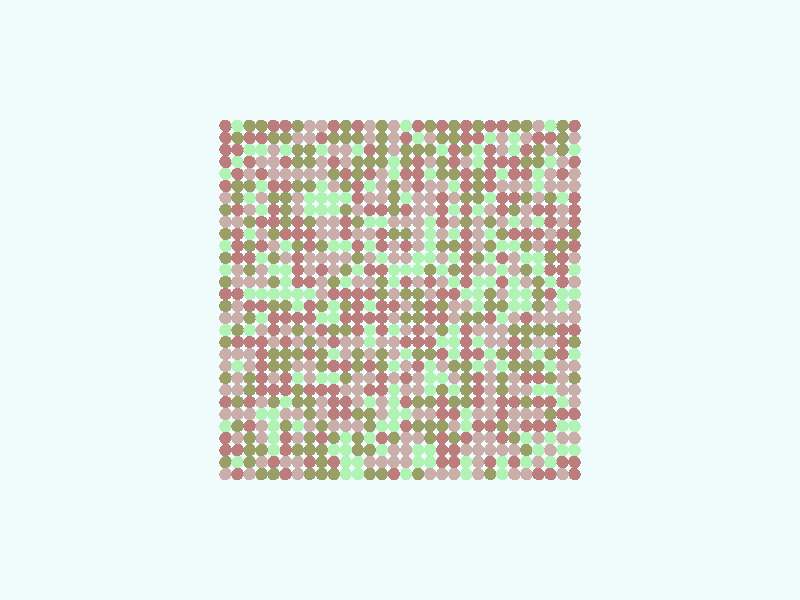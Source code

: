 global_settings {
  assumed_gamma 1
}
light_source {
  <-0.6, 1.6, 3.7>*10000
  rgb 1.3
}
camera {
  location <0,0,100>
  look_at <0,0,0>
}
background {
  color rgb < 0.87, 0.97, 0.97 >
}
sphere {
< -29.0, -29.0, 0 >, 1.0

pigment { color rgb < 0.4987736103459499, 0.20816798567907868, 0.20491164221933367 >
}}
sphere {
< -29.0, -27.0, 0 >, 1.0

pigment { color rgb < 0.4987736103459499, 0.20816798567907868, 0.20491164221933367 >
}}
sphere {
< -29.0, -25.0, 0 >, 1.0

pigment { color rgb < 0.4316742196907086, 0.8948592409941196, 0.46249949791615386 >
}}
sphere {
< -29.0, -23.0, 0 >, 1.0

pigment { color rgb < 0.5841600449875483, 0.42435866441773706, 0.4036699335531655 >
}}
sphere {
< -29.0, -21.0, 0 >, 1.0

pigment { color rgb < 0.4316742196907086, 0.8948592409941196, 0.46249949791615386 >
}}
sphere {
< -29.0, -19.0, 0 >, 1.0

pigment { color rgb < 0.4987736103459499, 0.20816798567907868, 0.20491164221933367 >
}}
sphere {
< -29.0, -17.0, 0 >, 1.0

pigment { color rgb < 0.5841600449875483, 0.42435866441773706, 0.4036699335531655 >
}}
sphere {
< -29.0, -15.0, 0 >, 1.0

pigment { color rgb < 0.5841600449875483, 0.42435866441773706, 0.4036699335531655 >
}}
sphere {
< -29.0, -13.0, 0 >, 1.0

pigment { color rgb < 0.3168418628308822, 0.3457530622440931, 0.13378005808753501 >
}}
sphere {
< -29.0, -11.0, 0 >, 1.0

pigment { color rgb < 0.5841600449875483, 0.42435866441773706, 0.4036699335531655 >
}}
sphere {
< -29.0, -9.0, 0 >, 1.0

pigment { color rgb < 0.4316742196907086, 0.8948592409941196, 0.46249949791615386 >
}}
sphere {
< -29.0, -7.0, 0 >, 1.0

pigment { color rgb < 0.3168418628308822, 0.3457530622440931, 0.13378005808753501 >
}}
sphere {
< -29.0, -5.0, 0 >, 1.0

pigment { color rgb < 0.4987736103459499, 0.20816798567907868, 0.20491164221933367 >
}}
sphere {
< -29.0, -3.0, 0 >, 1.0

pigment { color rgb < 0.5841600449875483, 0.42435866441773706, 0.4036699335531655 >
}}
sphere {
< -29.0, -1.0, 0 >, 1.0

pigment { color rgb < 0.5841600449875483, 0.42435866441773706, 0.4036699335531655 >
}}
sphere {
< -29.0, 1.0, 0 >, 1.0

pigment { color rgb < 0.4316742196907086, 0.8948592409941196, 0.46249949791615386 >
}}
sphere {
< -29.0, 3.0, 0 >, 1.0

pigment { color rgb < 0.5841600449875483, 0.42435866441773706, 0.4036699335531655 >
}}
sphere {
< -29.0, 5.0, 0 >, 1.0

pigment { color rgb < 0.4316742196907086, 0.8948592409941196, 0.46249949791615386 >
}}
sphere {
< -29.0, 7.0, 0 >, 1.0

pigment { color rgb < 0.5841600449875483, 0.42435866441773706, 0.4036699335531655 >
}}
sphere {
< -29.0, 9.0, 0 >, 1.0

pigment { color rgb < 0.4987736103459499, 0.20816798567907868, 0.20491164221933367 >
}}
sphere {
< -29.0, 11.0, 0 >, 1.0

pigment { color rgb < 0.3168418628308822, 0.3457530622440931, 0.13378005808753501 >
}}
sphere {
< -29.0, 13.0, 0 >, 1.0

pigment { color rgb < 0.4987736103459499, 0.20816798567907868, 0.20491164221933367 >
}}
sphere {
< -29.0, 15.0, 0 >, 1.0

pigment { color rgb < 0.4987736103459499, 0.20816798567907868, 0.20491164221933367 >
}}
sphere {
< -29.0, 17.0, 0 >, 1.0

pigment { color rgb < 0.4987736103459499, 0.20816798567907868, 0.20491164221933367 >
}}
sphere {
< -29.0, 19.0, 0 >, 1.0

pigment { color rgb < 0.5841600449875483, 0.42435866441773706, 0.4036699335531655 >
}}
sphere {
< -29.0, 21.0, 0 >, 1.0

pigment { color rgb < 0.5841600449875483, 0.42435866441773706, 0.4036699335531655 >
}}
sphere {
< -29.0, 23.0, 0 >, 1.0

pigment { color rgb < 0.4987736103459499, 0.20816798567907868, 0.20491164221933367 >
}}
sphere {
< -29.0, 25.0, 0 >, 1.0

pigment { color rgb < 0.4316742196907086, 0.8948592409941196, 0.46249949791615386 >
}}
sphere {
< -29.0, 27.0, 0 >, 1.0

pigment { color rgb < 0.5841600449875483, 0.42435866441773706, 0.4036699335531655 >
}}
sphere {
< -29.0, 29.0, 0 >, 1.0

pigment { color rgb < 0.4987736103459499, 0.20816798567907868, 0.20491164221933367 >
}}
sphere {
< -27.0, -29.0, 0 >, 1.0

pigment { color rgb < 0.5841600449875483, 0.42435866441773706, 0.4036699335531655 >
}}
sphere {
< -27.0, -27.0, 0 >, 1.0

pigment { color rgb < 0.4987736103459499, 0.20816798567907868, 0.20491164221933367 >
}}
sphere {
< -27.0, -25.0, 0 >, 1.0

pigment { color rgb < 0.4316742196907086, 0.8948592409941196, 0.46249949791615386 >
}}
sphere {
< -27.0, -23.0, 0 >, 1.0

pigment { color rgb < 0.5841600449875483, 0.42435866441773706, 0.4036699335531655 >
}}
sphere {
< -27.0, -21.0, 0 >, 1.0

pigment { color rgb < 0.4316742196907086, 0.8948592409941196, 0.46249949791615386 >
}}
sphere {
< -27.0, -19.0, 0 >, 1.0

pigment { color rgb < 0.4987736103459499, 0.20816798567907868, 0.20491164221933367 >
}}
sphere {
< -27.0, -17.0, 0 >, 1.0

pigment { color rgb < 0.4316742196907086, 0.8948592409941196, 0.46249949791615386 >
}}
sphere {
< -27.0, -15.0, 0 >, 1.0

pigment { color rgb < 0.5841600449875483, 0.42435866441773706, 0.4036699335531655 >
}}
sphere {
< -27.0, -13.0, 0 >, 1.0

pigment { color rgb < 0.5841600449875483, 0.42435866441773706, 0.4036699335531655 >
}}
sphere {
< -27.0, -11.0, 0 >, 1.0

pigment { color rgb < 0.5841600449875483, 0.42435866441773706, 0.4036699335531655 >
}}
sphere {
< -27.0, -9.0, 0 >, 1.0

pigment { color rgb < 0.4987736103459499, 0.20816798567907868, 0.20491164221933367 >
}}
sphere {
< -27.0, -7.0, 0 >, 1.0

pigment { color rgb < 0.4987736103459499, 0.20816798567907868, 0.20491164221933367 >
}}
sphere {
< -27.0, -5.0, 0 >, 1.0

pigment { color rgb < 0.4987736103459499, 0.20816798567907868, 0.20491164221933367 >
}}
sphere {
< -27.0, -3.0, 0 >, 1.0

pigment { color rgb < 0.5841600449875483, 0.42435866441773706, 0.4036699335531655 >
}}
sphere {
< -27.0, -1.0, 0 >, 1.0

pigment { color rgb < 0.4316742196907086, 0.8948592409941196, 0.46249949791615386 >
}}
sphere {
< -27.0, 1.0, 0 >, 1.0

pigment { color rgb < 0.4316742196907086, 0.8948592409941196, 0.46249949791615386 >
}}
sphere {
< -27.0, 3.0, 0 >, 1.0

pigment { color rgb < 0.4987736103459499, 0.20816798567907868, 0.20491164221933367 >
}}
sphere {
< -27.0, 5.0, 0 >, 1.0

pigment { color rgb < 0.4987736103459499, 0.20816798567907868, 0.20491164221933367 >
}}
sphere {
< -27.0, 7.0, 0 >, 1.0

pigment { color rgb < 0.4987736103459499, 0.20816798567907868, 0.20491164221933367 >
}}
sphere {
< -27.0, 9.0, 0 >, 1.0

pigment { color rgb < 0.3168418628308822, 0.3457530622440931, 0.13378005808753501 >
}}
sphere {
< -27.0, 11.0, 0 >, 1.0

pigment { color rgb < 0.4987736103459499, 0.20816798567907868, 0.20491164221933367 >
}}
sphere {
< -27.0, 13.0, 0 >, 1.0

pigment { color rgb < 0.5841600449875483, 0.42435866441773706, 0.4036699335531655 >
}}
sphere {
< -27.0, 15.0, 0 >, 1.0

pigment { color rgb < 0.5841600449875483, 0.42435866441773706, 0.4036699335531655 >
}}
sphere {
< -27.0, 17.0, 0 >, 1.0

pigment { color rgb < 0.4316742196907086, 0.8948592409941196, 0.46249949791615386 >
}}
sphere {
< -27.0, 19.0, 0 >, 1.0

pigment { color rgb < 0.5841600449875483, 0.42435866441773706, 0.4036699335531655 >
}}
sphere {
< -27.0, 21.0, 0 >, 1.0

pigment { color rgb < 0.4987736103459499, 0.20816798567907868, 0.20491164221933367 >
}}
sphere {
< -27.0, 23.0, 0 >, 1.0

pigment { color rgb < 0.5841600449875483, 0.42435866441773706, 0.4036699335531655 >
}}
sphere {
< -27.0, 25.0, 0 >, 1.0

pigment { color rgb < 0.3168418628308822, 0.3457530622440931, 0.13378005808753501 >
}}
sphere {
< -27.0, 27.0, 0 >, 1.0

pigment { color rgb < 0.3168418628308822, 0.3457530622440931, 0.13378005808753501 >
}}
sphere {
< -27.0, 29.0, 0 >, 1.0

pigment { color rgb < 0.3168418628308822, 0.3457530622440931, 0.13378005808753501 >
}}
sphere {
< -25.0, -29.0, 0 >, 1.0

pigment { color rgb < 0.4987736103459499, 0.20816798567907868, 0.20491164221933367 >
}}
sphere {
< -25.0, -27.0, 0 >, 1.0

pigment { color rgb < 0.4316742196907086, 0.8948592409941196, 0.46249949791615386 >
}}
sphere {
< -25.0, -25.0, 0 >, 1.0

pigment { color rgb < 0.5841600449875483, 0.42435866441773706, 0.4036699335531655 >
}}
sphere {
< -25.0, -23.0, 0 >, 1.0

pigment { color rgb < 0.4316742196907086, 0.8948592409941196, 0.46249949791615386 >
}}
sphere {
< -25.0, -21.0, 0 >, 1.0

pigment { color rgb < 0.4987736103459499, 0.20816798567907868, 0.20491164221933367 >
}}
sphere {
< -25.0, -19.0, 0 >, 1.0

pigment { color rgb < 0.3168418628308822, 0.3457530622440931, 0.13378005808753501 >
}}
sphere {
< -25.0, -17.0, 0 >, 1.0

pigment { color rgb < 0.4987736103459499, 0.20816798567907868, 0.20491164221933367 >
}}
sphere {
< -25.0, -15.0, 0 >, 1.0

pigment { color rgb < 0.4316742196907086, 0.8948592409941196, 0.46249949791615386 >
}}
sphere {
< -25.0, -13.0, 0 >, 1.0

pigment { color rgb < 0.3168418628308822, 0.3457530622440931, 0.13378005808753501 >
}}
sphere {
< -25.0, -11.0, 0 >, 1.0

pigment { color rgb < 0.4316742196907086, 0.8948592409941196, 0.46249949791615386 >
}}
sphere {
< -25.0, -9.0, 0 >, 1.0

pigment { color rgb < 0.3168418628308822, 0.3457530622440931, 0.13378005808753501 >
}}
sphere {
< -25.0, -7.0, 0 >, 1.0

pigment { color rgb < 0.5841600449875483, 0.42435866441773706, 0.4036699335531655 >
}}
sphere {
< -25.0, -5.0, 0 >, 1.0

pigment { color rgb < 0.3168418628308822, 0.3457530622440931, 0.13378005808753501 >
}}
sphere {
< -25.0, -3.0, 0 >, 1.0

pigment { color rgb < 0.5841600449875483, 0.42435866441773706, 0.4036699335531655 >
}}
sphere {
< -25.0, -1.0, 0 >, 1.0

pigment { color rgb < 0.5841600449875483, 0.42435866441773706, 0.4036699335531655 >
}}
sphere {
< -25.0, 1.0, 0 >, 1.0

pigment { color rgb < 0.4987736103459499, 0.20816798567907868, 0.20491164221933367 >
}}
sphere {
< -25.0, 3.0, 0 >, 1.0

pigment { color rgb < 0.4316742196907086, 0.8948592409941196, 0.46249949791615386 >
}}
sphere {
< -25.0, 5.0, 0 >, 1.0

pigment { color rgb < 0.4987736103459499, 0.20816798567907868, 0.20491164221933367 >
}}
sphere {
< -25.0, 7.0, 0 >, 1.0

pigment { color rgb < 0.3168418628308822, 0.3457530622440931, 0.13378005808753501 >
}}
sphere {
< -25.0, 9.0, 0 >, 1.0

pigment { color rgb < 0.4987736103459499, 0.20816798567907868, 0.20491164221933367 >
}}
sphere {
< -25.0, 11.0, 0 >, 1.0

pigment { color rgb < 0.5841600449875483, 0.42435866441773706, 0.4036699335531655 >
}}
sphere {
< -25.0, 13.0, 0 >, 1.0

pigment { color rgb < 0.4987736103459499, 0.20816798567907868, 0.20491164221933367 >
}}
sphere {
< -25.0, 15.0, 0 >, 1.0

pigment { color rgb < 0.4987736103459499, 0.20816798567907868, 0.20491164221933367 >
}}
sphere {
< -25.0, 17.0, 0 >, 1.0

pigment { color rgb < 0.3168418628308822, 0.3457530622440931, 0.13378005808753501 >
}}
sphere {
< -25.0, 19.0, 0 >, 1.0

pigment { color rgb < 0.5841600449875483, 0.42435866441773706, 0.4036699335531655 >
}}
sphere {
< -25.0, 21.0, 0 >, 1.0

pigment { color rgb < 0.5841600449875483, 0.42435866441773706, 0.4036699335531655 >
}}
sphere {
< -25.0, 23.0, 0 >, 1.0

pigment { color rgb < 0.4316742196907086, 0.8948592409941196, 0.46249949791615386 >
}}
sphere {
< -25.0, 25.0, 0 >, 1.0

pigment { color rgb < 0.5841600449875483, 0.42435866441773706, 0.4036699335531655 >
}}
sphere {
< -25.0, 27.0, 0 >, 1.0

pigment { color rgb < 0.4987736103459499, 0.20816798567907868, 0.20491164221933367 >
}}
sphere {
< -25.0, 29.0, 0 >, 1.0

pigment { color rgb < 0.4316742196907086, 0.8948592409941196, 0.46249949791615386 >
}}
sphere {
< -23.0, -29.0, 0 >, 1.0

pigment { color rgb < 0.4987736103459499, 0.20816798567907868, 0.20491164221933367 >
}}
sphere {
< -23.0, -27.0, 0 >, 1.0

pigment { color rgb < 0.5841600449875483, 0.42435866441773706, 0.4036699335531655 >
}}
sphere {
< -23.0, -25.0, 0 >, 1.0

pigment { color rgb < 0.4316742196907086, 0.8948592409941196, 0.46249949791615386 >
}}
sphere {
< -23.0, -23.0, 0 >, 1.0

pigment { color rgb < 0.5841600449875483, 0.42435866441773706, 0.4036699335531655 >
}}
sphere {
< -23.0, -21.0, 0 >, 1.0

pigment { color rgb < 0.4987736103459499, 0.20816798567907868, 0.20491164221933367 >
}}
sphere {
< -23.0, -19.0, 0 >, 1.0

pigment { color rgb < 0.5841600449875483, 0.42435866441773706, 0.4036699335531655 >
}}
sphere {
< -23.0, -17.0, 0 >, 1.0

pigment { color rgb < 0.4987736103459499, 0.20816798567907868, 0.20491164221933367 >
}}
sphere {
< -23.0, -15.0, 0 >, 1.0

pigment { color rgb < 0.4316742196907086, 0.8948592409941196, 0.46249949791615386 >
}}
sphere {
< -23.0, -13.0, 0 >, 1.0

pigment { color rgb < 0.4987736103459499, 0.20816798567907868, 0.20491164221933367 >
}}
sphere {
< -23.0, -11.0, 0 >, 1.0

pigment { color rgb < 0.3168418628308822, 0.3457530622440931, 0.13378005808753501 >
}}
sphere {
< -23.0, -9.0, 0 >, 1.0

pigment { color rgb < 0.4316742196907086, 0.8948592409941196, 0.46249949791615386 >
}}
sphere {
< -23.0, -7.0, 0 >, 1.0

pigment { color rgb < 0.5841600449875483, 0.42435866441773706, 0.4036699335531655 >
}}
sphere {
< -23.0, -5.0, 0 >, 1.0

pigment { color rgb < 0.3168418628308822, 0.3457530622440931, 0.13378005808753501 >
}}
sphere {
< -23.0, -3.0, 0 >, 1.0

pigment { color rgb < 0.5841600449875483, 0.42435866441773706, 0.4036699335531655 >
}}
sphere {
< -23.0, -1.0, 0 >, 1.0

pigment { color rgb < 0.3168418628308822, 0.3457530622440931, 0.13378005808753501 >
}}
sphere {
< -23.0, 1.0, 0 >, 1.0

pigment { color rgb < 0.3168418628308822, 0.3457530622440931, 0.13378005808753501 >
}}
sphere {
< -23.0, 3.0, 0 >, 1.0

pigment { color rgb < 0.3168418628308822, 0.3457530622440931, 0.13378005808753501 >
}}
sphere {
< -23.0, 5.0, 0 >, 1.0

pigment { color rgb < 0.4316742196907086, 0.8948592409941196, 0.46249949791615386 >
}}
sphere {
< -23.0, 7.0, 0 >, 1.0

pigment { color rgb < 0.4316742196907086, 0.8948592409941196, 0.46249949791615386 >
}}
sphere {
< -23.0, 9.0, 0 >, 1.0

pigment { color rgb < 0.5841600449875483, 0.42435866441773706, 0.4036699335531655 >
}}
sphere {
< -23.0, 11.0, 0 >, 1.0

pigment { color rgb < 0.4987736103459499, 0.20816798567907868, 0.20491164221933367 >
}}
sphere {
< -23.0, 13.0, 0 >, 1.0

pigment { color rgb < 0.4316742196907086, 0.8948592409941196, 0.46249949791615386 >
}}
sphere {
< -23.0, 15.0, 0 >, 1.0

pigment { color rgb < 0.4987736103459499, 0.20816798567907868, 0.20491164221933367 >
}}
sphere {
< -23.0, 17.0, 0 >, 1.0

pigment { color rgb < 0.5841600449875483, 0.42435866441773706, 0.4036699335531655 >
}}
sphere {
< -23.0, 19.0, 0 >, 1.0

pigment { color rgb < 0.4316742196907086, 0.8948592409941196, 0.46249949791615386 >
}}
sphere {
< -23.0, 21.0, 0 >, 1.0

pigment { color rgb < 0.4316742196907086, 0.8948592409941196, 0.46249949791615386 >
}}
sphere {
< -23.0, 23.0, 0 >, 1.0

pigment { color rgb < 0.3168418628308822, 0.3457530622440931, 0.13378005808753501 >
}}
sphere {
< -23.0, 25.0, 0 >, 1.0

pigment { color rgb < 0.3168418628308822, 0.3457530622440931, 0.13378005808753501 >
}}
sphere {
< -23.0, 27.0, 0 >, 1.0

pigment { color rgb < 0.4987736103459499, 0.20816798567907868, 0.20491164221933367 >
}}
sphere {
< -23.0, 29.0, 0 >, 1.0

pigment { color rgb < 0.5841600449875483, 0.42435866441773706, 0.4036699335531655 >
}}
sphere {
< -21.0, -29.0, 0 >, 1.0

pigment { color rgb < 0.5841600449875483, 0.42435866441773706, 0.4036699335531655 >
}}
sphere {
< -21.0, -27.0, 0 >, 1.0

pigment { color rgb < 0.4316742196907086, 0.8948592409941196, 0.46249949791615386 >
}}
sphere {
< -21.0, -25.0, 0 >, 1.0

pigment { color rgb < 0.3168418628308822, 0.3457530622440931, 0.13378005808753501 >
}}
sphere {
< -21.0, -23.0, 0 >, 1.0

pigment { color rgb < 0.4316742196907086, 0.8948592409941196, 0.46249949791615386 >
}}
sphere {
< -21.0, -21.0, 0 >, 1.0

pigment { color rgb < 0.4987736103459499, 0.20816798567907868, 0.20491164221933367 >
}}
sphere {
< -21.0, -19.0, 0 >, 1.0

pigment { color rgb < 0.5841600449875483, 0.42435866441773706, 0.4036699335531655 >
}}
sphere {
< -21.0, -17.0, 0 >, 1.0

pigment { color rgb < 0.3168418628308822, 0.3457530622440931, 0.13378005808753501 >
}}
sphere {
< -21.0, -15.0, 0 >, 1.0

pigment { color rgb < 0.5841600449875483, 0.42435866441773706, 0.4036699335531655 >
}}
sphere {
< -21.0, -13.0, 0 >, 1.0

pigment { color rgb < 0.4987736103459499, 0.20816798567907868, 0.20491164221933367 >
}}
sphere {
< -21.0, -11.0, 0 >, 1.0

pigment { color rgb < 0.3168418628308822, 0.3457530622440931, 0.13378005808753501 >
}}
sphere {
< -21.0, -9.0, 0 >, 1.0

pigment { color rgb < 0.5841600449875483, 0.42435866441773706, 0.4036699335531655 >
}}
sphere {
< -21.0, -7.0, 0 >, 1.0

pigment { color rgb < 0.3168418628308822, 0.3457530622440931, 0.13378005808753501 >
}}
sphere {
< -21.0, -5.0, 0 >, 1.0

pigment { color rgb < 0.3168418628308822, 0.3457530622440931, 0.13378005808753501 >
}}
sphere {
< -21.0, -3.0, 0 >, 1.0

pigment { color rgb < 0.4987736103459499, 0.20816798567907868, 0.20491164221933367 >
}}
sphere {
< -21.0, -1.0, 0 >, 1.0

pigment { color rgb < 0.4316742196907086, 0.8948592409941196, 0.46249949791615386 >
}}
sphere {
< -21.0, 1.0, 0 >, 1.0

pigment { color rgb < 0.4316742196907086, 0.8948592409941196, 0.46249949791615386 >
}}
sphere {
< -21.0, 3.0, 0 >, 1.0

pigment { color rgb < 0.5841600449875483, 0.42435866441773706, 0.4036699335531655 >
}}
sphere {
< -21.0, 5.0, 0 >, 1.0

pigment { color rgb < 0.3168418628308822, 0.3457530622440931, 0.13378005808753501 >
}}
sphere {
< -21.0, 7.0, 0 >, 1.0

pigment { color rgb < 0.4316742196907086, 0.8948592409941196, 0.46249949791615386 >
}}
sphere {
< -21.0, 9.0, 0 >, 1.0

pigment { color rgb < 0.3168418628308822, 0.3457530622440931, 0.13378005808753501 >
}}
sphere {
< -21.0, 11.0, 0 >, 1.0

pigment { color rgb < 0.4987736103459499, 0.20816798567907868, 0.20491164221933367 >
}}
sphere {
< -21.0, 13.0, 0 >, 1.0

pigment { color rgb < 0.5841600449875483, 0.42435866441773706, 0.4036699335531655 >
}}
sphere {
< -21.0, 15.0, 0 >, 1.0

pigment { color rgb < 0.5841600449875483, 0.42435866441773706, 0.4036699335531655 >
}}
sphere {
< -21.0, 17.0, 0 >, 1.0

pigment { color rgb < 0.3168418628308822, 0.3457530622440931, 0.13378005808753501 >
}}
sphere {
< -21.0, 19.0, 0 >, 1.0

pigment { color rgb < 0.5841600449875483, 0.42435866441773706, 0.4036699335531655 >
}}
sphere {
< -21.0, 21.0, 0 >, 1.0

pigment { color rgb < 0.4987736103459499, 0.20816798567907868, 0.20491164221933367 >
}}
sphere {
< -21.0, 23.0, 0 >, 1.0

pigment { color rgb < 0.3168418628308822, 0.3457530622440931, 0.13378005808753501 >
}}
sphere {
< -21.0, 25.0, 0 >, 1.0

pigment { color rgb < 0.4987736103459499, 0.20816798567907868, 0.20491164221933367 >
}}
sphere {
< -21.0, 27.0, 0 >, 1.0

pigment { color rgb < 0.5841600449875483, 0.42435866441773706, 0.4036699335531655 >
}}
sphere {
< -21.0, 29.0, 0 >, 1.0

pigment { color rgb < 0.3168418628308822, 0.3457530622440931, 0.13378005808753501 >
}}
sphere {
< -19.0, -29.0, 0 >, 1.0

pigment { color rgb < 0.5841600449875483, 0.42435866441773706, 0.4036699335531655 >
}}
sphere {
< -19.0, -27.0, 0 >, 1.0

pigment { color rgb < 0.4987736103459499, 0.20816798567907868, 0.20491164221933367 >
}}
sphere {
< -19.0, -25.0, 0 >, 1.0

pigment { color rgb < 0.5841600449875483, 0.42435866441773706, 0.4036699335531655 >
}}
sphere {
< -19.0, -23.0, 0 >, 1.0

pigment { color rgb < 0.3168418628308822, 0.3457530622440931, 0.13378005808753501 >
}}
sphere {
< -19.0, -21.0, 0 >, 1.0

pigment { color rgb < 0.5841600449875483, 0.42435866441773706, 0.4036699335531655 >
}}
sphere {
< -19.0, -19.0, 0 >, 1.0

pigment { color rgb < 0.5841600449875483, 0.42435866441773706, 0.4036699335531655 >
}}
sphere {
< -19.0, -17.0, 0 >, 1.0

pigment { color rgb < 0.4987736103459499, 0.20816798567907868, 0.20491164221933367 >
}}
sphere {
< -19.0, -15.0, 0 >, 1.0

pigment { color rgb < 0.5841600449875483, 0.42435866441773706, 0.4036699335531655 >
}}
sphere {
< -19.0, -13.0, 0 >, 1.0

pigment { color rgb < 0.5841600449875483, 0.42435866441773706, 0.4036699335531655 >
}}
sphere {
< -19.0, -11.0, 0 >, 1.0

pigment { color rgb < 0.3168418628308822, 0.3457530622440931, 0.13378005808753501 >
}}
sphere {
< -19.0, -9.0, 0 >, 1.0

pigment { color rgb < 0.4987736103459499, 0.20816798567907868, 0.20491164221933367 >
}}
sphere {
< -19.0, -7.0, 0 >, 1.0

pigment { color rgb < 0.4987736103459499, 0.20816798567907868, 0.20491164221933367 >
}}
sphere {
< -19.0, -5.0, 0 >, 1.0

pigment { color rgb < 0.3168418628308822, 0.3457530622440931, 0.13378005808753501 >
}}
sphere {
< -19.0, -3.0, 0 >, 1.0

pigment { color rgb < 0.5841600449875483, 0.42435866441773706, 0.4036699335531655 >
}}
sphere {
< -19.0, -1.0, 0 >, 1.0

pigment { color rgb < 0.4316742196907086, 0.8948592409941196, 0.46249949791615386 >
}}
sphere {
< -19.0, 1.0, 0 >, 1.0

pigment { color rgb < 0.4316742196907086, 0.8948592409941196, 0.46249949791615386 >
}}
sphere {
< -19.0, 3.0, 0 >, 1.0

pigment { color rgb < 0.4316742196907086, 0.8948592409941196, 0.46249949791615386 >
}}
sphere {
< -19.0, 5.0, 0 >, 1.0

pigment { color rgb < 0.5841600449875483, 0.42435866441773706, 0.4036699335531655 >
}}
sphere {
< -19.0, 7.0, 0 >, 1.0

pigment { color rgb < 0.5841600449875483, 0.42435866441773706, 0.4036699335531655 >
}}
sphere {
< -19.0, 9.0, 0 >, 1.0

pigment { color rgb < 0.4316742196907086, 0.8948592409941196, 0.46249949791615386 >
}}
sphere {
< -19.0, 11.0, 0 >, 1.0

pigment { color rgb < 0.4987736103459499, 0.20816798567907868, 0.20491164221933367 >
}}
sphere {
< -19.0, 13.0, 0 >, 1.0

pigment { color rgb < 0.4316742196907086, 0.8948592409941196, 0.46249949791615386 >
}}
sphere {
< -19.0, 15.0, 0 >, 1.0

pigment { color rgb < 0.3168418628308822, 0.3457530622440931, 0.13378005808753501 >
}}
sphere {
< -19.0, 17.0, 0 >, 1.0

pigment { color rgb < 0.4987736103459499, 0.20816798567907868, 0.20491164221933367 >
}}
sphere {
< -19.0, 19.0, 0 >, 1.0

pigment { color rgb < 0.5841600449875483, 0.42435866441773706, 0.4036699335531655 >
}}
sphere {
< -19.0, 21.0, 0 >, 1.0

pigment { color rgb < 0.4987736103459499, 0.20816798567907868, 0.20491164221933367 >
}}
sphere {
< -19.0, 23.0, 0 >, 1.0

pigment { color rgb < 0.4987736103459499, 0.20816798567907868, 0.20491164221933367 >
}}
sphere {
< -19.0, 25.0, 0 >, 1.0

pigment { color rgb < 0.4316742196907086, 0.8948592409941196, 0.46249949791615386 >
}}
sphere {
< -19.0, 27.0, 0 >, 1.0

pigment { color rgb < 0.4316742196907086, 0.8948592409941196, 0.46249949791615386 >
}}
sphere {
< -19.0, 29.0, 0 >, 1.0

pigment { color rgb < 0.3168418628308822, 0.3457530622440931, 0.13378005808753501 >
}}
sphere {
< -17.0, -29.0, 0 >, 1.0

pigment { color rgb < 0.4316742196907086, 0.8948592409941196, 0.46249949791615386 >
}}
sphere {
< -17.0, -27.0, 0 >, 1.0

pigment { color rgb < 0.4316742196907086, 0.8948592409941196, 0.46249949791615386 >
}}
sphere {
< -17.0, -25.0, 0 >, 1.0

pigment { color rgb < 0.5841600449875483, 0.42435866441773706, 0.4036699335531655 >
}}
sphere {
< -17.0, -23.0, 0 >, 1.0

pigment { color rgb < 0.4987736103459499, 0.20816798567907868, 0.20491164221933367 >
}}
sphere {
< -17.0, -21.0, 0 >, 1.0

pigment { color rgb < 0.3168418628308822, 0.3457530622440931, 0.13378005808753501 >
}}
sphere {
< -17.0, -19.0, 0 >, 1.0

pigment { color rgb < 0.4987736103459499, 0.20816798567907868, 0.20491164221933367 >
}}
sphere {
< -17.0, -17.0, 0 >, 1.0

pigment { color rgb < 0.4987736103459499, 0.20816798567907868, 0.20491164221933367 >
}}
sphere {
< -17.0, -15.0, 0 >, 1.0

pigment { color rgb < 0.3168418628308822, 0.3457530622440931, 0.13378005808753501 >
}}
sphere {
< -17.0, -13.0, 0 >, 1.0

pigment { color rgb < 0.3168418628308822, 0.3457530622440931, 0.13378005808753501 >
}}
sphere {
< -17.0, -11.0, 0 >, 1.0

pigment { color rgb < 0.4316742196907086, 0.8948592409941196, 0.46249949791615386 >
}}
sphere {
< -17.0, -9.0, 0 >, 1.0

pigment { color rgb < 0.3168418628308822, 0.3457530622440931, 0.13378005808753501 >
}}
sphere {
< -17.0, -7.0, 0 >, 1.0

pigment { color rgb < 0.5841600449875483, 0.42435866441773706, 0.4036699335531655 >
}}
sphere {
< -17.0, -5.0, 0 >, 1.0

pigment { color rgb < 0.5841600449875483, 0.42435866441773706, 0.4036699335531655 >
}}
sphere {
< -17.0, -3.0, 0 >, 1.0

pigment { color rgb < 0.4316742196907086, 0.8948592409941196, 0.46249949791615386 >
}}
sphere {
< -17.0, -1.0, 0 >, 1.0

pigment { color rgb < 0.3168418628308822, 0.3457530622440931, 0.13378005808753501 >
}}
sphere {
< -17.0, 1.0, 0 >, 1.0

pigment { color rgb < 0.5841600449875483, 0.42435866441773706, 0.4036699335531655 >
}}
sphere {
< -17.0, 3.0, 0 >, 1.0

pigment { color rgb < 0.4987736103459499, 0.20816798567907868, 0.20491164221933367 >
}}
sphere {
< -17.0, 5.0, 0 >, 1.0

pigment { color rgb < 0.4316742196907086, 0.8948592409941196, 0.46249949791615386 >
}}
sphere {
< -17.0, 7.0, 0 >, 1.0

pigment { color rgb < 0.4987736103459499, 0.20816798567907868, 0.20491164221933367 >
}}
sphere {
< -17.0, 9.0, 0 >, 1.0

pigment { color rgb < 0.4316742196907086, 0.8948592409941196, 0.46249949791615386 >
}}
sphere {
< -17.0, 11.0, 0 >, 1.0

pigment { color rgb < 0.3168418628308822, 0.3457530622440931, 0.13378005808753501 >
}}
sphere {
< -17.0, 13.0, 0 >, 1.0

pigment { color rgb < 0.5841600449875483, 0.42435866441773706, 0.4036699335531655 >
}}
sphere {
< -17.0, 15.0, 0 >, 1.0

pigment { color rgb < 0.4987736103459499, 0.20816798567907868, 0.20491164221933367 >
}}
sphere {
< -17.0, 17.0, 0 >, 1.0

pigment { color rgb < 0.4987736103459499, 0.20816798567907868, 0.20491164221933367 >
}}
sphere {
< -17.0, 19.0, 0 >, 1.0

pigment { color rgb < 0.5841600449875483, 0.42435866441773706, 0.4036699335531655 >
}}
sphere {
< -17.0, 21.0, 0 >, 1.0

pigment { color rgb < 0.4316742196907086, 0.8948592409941196, 0.46249949791615386 >
}}
sphere {
< -17.0, 23.0, 0 >, 1.0

pigment { color rgb < 0.4987736103459499, 0.20816798567907868, 0.20491164221933367 >
}}
sphere {
< -17.0, 25.0, 0 >, 1.0

pigment { color rgb < 0.5841600449875483, 0.42435866441773706, 0.4036699335531655 >
}}
sphere {
< -17.0, 27.0, 0 >, 1.0

pigment { color rgb < 0.5841600449875483, 0.42435866441773706, 0.4036699335531655 >
}}
sphere {
< -17.0, 29.0, 0 >, 1.0

pigment { color rgb < 0.4987736103459499, 0.20816798567907868, 0.20491164221933367 >
}}
sphere {
< -15.0, -29.0, 0 >, 1.0

pigment { color rgb < 0.3168418628308822, 0.3457530622440931, 0.13378005808753501 >
}}
sphere {
< -15.0, -27.0, 0 >, 1.0

pigment { color rgb < 0.4987736103459499, 0.20816798567907868, 0.20491164221933367 >
}}
sphere {
< -15.0, -25.0, 0 >, 1.0

pigment { color rgb < 0.5841600449875483, 0.42435866441773706, 0.4036699335531655 >
}}
sphere {
< -15.0, -23.0, 0 >, 1.0

pigment { color rgb < 0.5841600449875483, 0.42435866441773706, 0.4036699335531655 >
}}
sphere {
< -15.0, -21.0, 0 >, 1.0

pigment { color rgb < 0.4987736103459499, 0.20816798567907868, 0.20491164221933367 >
}}
sphere {
< -15.0, -19.0, 0 >, 1.0

pigment { color rgb < 0.5841600449875483, 0.42435866441773706, 0.4036699335531655 >
}}
sphere {
< -15.0, -17.0, 0 >, 1.0

pigment { color rgb < 0.5841600449875483, 0.42435866441773706, 0.4036699335531655 >
}}
sphere {
< -15.0, -15.0, 0 >, 1.0

pigment { color rgb < 0.5841600449875483, 0.42435866441773706, 0.4036699335531655 >
}}
sphere {
< -15.0, -13.0, 0 >, 1.0

pigment { color rgb < 0.5841600449875483, 0.42435866441773706, 0.4036699335531655 >
}}
sphere {
< -15.0, -11.0, 0 >, 1.0

pigment { color rgb < 0.5841600449875483, 0.42435866441773706, 0.4036699335531655 >
}}
sphere {
< -15.0, -9.0, 0 >, 1.0

pigment { color rgb < 0.4316742196907086, 0.8948592409941196, 0.46249949791615386 >
}}
sphere {
< -15.0, -7.0, 0 >, 1.0

pigment { color rgb < 0.5841600449875483, 0.42435866441773706, 0.4036699335531655 >
}}
sphere {
< -15.0, -5.0, 0 >, 1.0

pigment { color rgb < 0.5841600449875483, 0.42435866441773706, 0.4036699335531655 >
}}
sphere {
< -15.0, -3.0, 0 >, 1.0

pigment { color rgb < 0.4987736103459499, 0.20816798567907868, 0.20491164221933367 >
}}
sphere {
< -15.0, -1.0, 0 >, 1.0

pigment { color rgb < 0.3168418628308822, 0.3457530622440931, 0.13378005808753501 >
}}
sphere {
< -15.0, 1.0, 0 >, 1.0

pigment { color rgb < 0.3168418628308822, 0.3457530622440931, 0.13378005808753501 >
}}
sphere {
< -15.0, 3.0, 0 >, 1.0

pigment { color rgb < 0.4316742196907086, 0.8948592409941196, 0.46249949791615386 >
}}
sphere {
< -15.0, 5.0, 0 >, 1.0

pigment { color rgb < 0.5841600449875483, 0.42435866441773706, 0.4036699335531655 >
}}
sphere {
< -15.0, 7.0, 0 >, 1.0

pigment { color rgb < 0.4316742196907086, 0.8948592409941196, 0.46249949791615386 >
}}
sphere {
< -15.0, 9.0, 0 >, 1.0

pigment { color rgb < 0.3168418628308822, 0.3457530622440931, 0.13378005808753501 >
}}
sphere {
< -15.0, 11.0, 0 >, 1.0

pigment { color rgb < 0.4316742196907086, 0.8948592409941196, 0.46249949791615386 >
}}
sphere {
< -15.0, 13.0, 0 >, 1.0

pigment { color rgb < 0.3168418628308822, 0.3457530622440931, 0.13378005808753501 >
}}
sphere {
< -15.0, 15.0, 0 >, 1.0

pigment { color rgb < 0.5841600449875483, 0.42435866441773706, 0.4036699335531655 >
}}
sphere {
< -15.0, 17.0, 0 >, 1.0

pigment { color rgb < 0.4316742196907086, 0.8948592409941196, 0.46249949791615386 >
}}
sphere {
< -15.0, 19.0, 0 >, 1.0

pigment { color rgb < 0.4987736103459499, 0.20816798567907868, 0.20491164221933367 >
}}
sphere {
< -15.0, 21.0, 0 >, 1.0

pigment { color rgb < 0.4987736103459499, 0.20816798567907868, 0.20491164221933367 >
}}
sphere {
< -15.0, 23.0, 0 >, 1.0

pigment { color rgb < 0.4987736103459499, 0.20816798567907868, 0.20491164221933367 >
}}
sphere {
< -15.0, 25.0, 0 >, 1.0

pigment { color rgb < 0.4987736103459499, 0.20816798567907868, 0.20491164221933367 >
}}
sphere {
< -15.0, 27.0, 0 >, 1.0

pigment { color rgb < 0.4316742196907086, 0.8948592409941196, 0.46249949791615386 >
}}
sphere {
< -15.0, 29.0, 0 >, 1.0

pigment { color rgb < 0.4987736103459499, 0.20816798567907868, 0.20491164221933367 >
}}
sphere {
< -13.0, -29.0, 0 >, 1.0

pigment { color rgb < 0.5841600449875483, 0.42435866441773706, 0.4036699335531655 >
}}
sphere {
< -13.0, -27.0, 0 >, 1.0

pigment { color rgb < 0.5841600449875483, 0.42435866441773706, 0.4036699335531655 >
}}
sphere {
< -13.0, -25.0, 0 >, 1.0

pigment { color rgb < 0.5841600449875483, 0.42435866441773706, 0.4036699335531655 >
}}
sphere {
< -13.0, -23.0, 0 >, 1.0

pigment { color rgb < 0.5841600449875483, 0.42435866441773706, 0.4036699335531655 >
}}
sphere {
< -13.0, -21.0, 0 >, 1.0

pigment { color rgb < 0.4987736103459499, 0.20816798567907868, 0.20491164221933367 >
}}
sphere {
< -13.0, -19.0, 0 >, 1.0

pigment { color rgb < 0.5841600449875483, 0.42435866441773706, 0.4036699335531655 >
}}
sphere {
< -13.0, -17.0, 0 >, 1.0

pigment { color rgb < 0.4987736103459499, 0.20816798567907868, 0.20491164221933367 >
}}
sphere {
< -13.0, -15.0, 0 >, 1.0

pigment { color rgb < 0.4987736103459499, 0.20816798567907868, 0.20491164221933367 >
}}
sphere {
< -13.0, -13.0, 0 >, 1.0

pigment { color rgb < 0.4987736103459499, 0.20816798567907868, 0.20491164221933367 >
}}
sphere {
< -13.0, -11.0, 0 >, 1.0

pigment { color rgb < 0.4316742196907086, 0.8948592409941196, 0.46249949791615386 >
}}
sphere {
< -13.0, -9.0, 0 >, 1.0

pigment { color rgb < 0.4987736103459499, 0.20816798567907868, 0.20491164221933367 >
}}
sphere {
< -13.0, -7.0, 0 >, 1.0

pigment { color rgb < 0.4316742196907086, 0.8948592409941196, 0.46249949791615386 >
}}
sphere {
< -13.0, -5.0, 0 >, 1.0

pigment { color rgb < 0.5841600449875483, 0.42435866441773706, 0.4036699335531655 >
}}
sphere {
< -13.0, -3.0, 0 >, 1.0

pigment { color rgb < 0.3168418628308822, 0.3457530622440931, 0.13378005808753501 >
}}
sphere {
< -13.0, -1.0, 0 >, 1.0

pigment { color rgb < 0.4316742196907086, 0.8948592409941196, 0.46249949791615386 >
}}
sphere {
< -13.0, 1.0, 0 >, 1.0

pigment { color rgb < 0.4316742196907086, 0.8948592409941196, 0.46249949791615386 >
}}
sphere {
< -13.0, 3.0, 0 >, 1.0

pigment { color rgb < 0.4316742196907086, 0.8948592409941196, 0.46249949791615386 >
}}
sphere {
< -13.0, 5.0, 0 >, 1.0

pigment { color rgb < 0.5841600449875483, 0.42435866441773706, 0.4036699335531655 >
}}
sphere {
< -13.0, 7.0, 0 >, 1.0

pigment { color rgb < 0.3168418628308822, 0.3457530622440931, 0.13378005808753501 >
}}
sphere {
< -13.0, 9.0, 0 >, 1.0

pigment { color rgb < 0.5841600449875483, 0.42435866441773706, 0.4036699335531655 >
}}
sphere {
< -13.0, 11.0, 0 >, 1.0

pigment { color rgb < 0.5841600449875483, 0.42435866441773706, 0.4036699335531655 >
}}
sphere {
< -13.0, 13.0, 0 >, 1.0

pigment { color rgb < 0.5841600449875483, 0.42435866441773706, 0.4036699335531655 >
}}
sphere {
< -13.0, 15.0, 0 >, 1.0

pigment { color rgb < 0.4316742196907086, 0.8948592409941196, 0.46249949791615386 >
}}
sphere {
< -13.0, 17.0, 0 >, 1.0

pigment { color rgb < 0.3168418628308822, 0.3457530622440931, 0.13378005808753501 >
}}
sphere {
< -13.0, 19.0, 0 >, 1.0

pigment { color rgb < 0.3168418628308822, 0.3457530622440931, 0.13378005808753501 >
}}
sphere {
< -13.0, 21.0, 0 >, 1.0

pigment { color rgb < 0.3168418628308822, 0.3457530622440931, 0.13378005808753501 >
}}
sphere {
< -13.0, 23.0, 0 >, 1.0

pigment { color rgb < 0.4316742196907086, 0.8948592409941196, 0.46249949791615386 >
}}
sphere {
< -13.0, 25.0, 0 >, 1.0

pigment { color rgb < 0.4316742196907086, 0.8948592409941196, 0.46249949791615386 >
}}
sphere {
< -13.0, 27.0, 0 >, 1.0

pigment { color rgb < 0.4987736103459499, 0.20816798567907868, 0.20491164221933367 >
}}
sphere {
< -13.0, 29.0, 0 >, 1.0

pigment { color rgb < 0.3168418628308822, 0.3457530622440931, 0.13378005808753501 >
}}
sphere {
< -11.0, -29.0, 0 >, 1.0

pigment { color rgb < 0.4316742196907086, 0.8948592409941196, 0.46249949791615386 >
}}
sphere {
< -11.0, -27.0, 0 >, 1.0

pigment { color rgb < 0.4316742196907086, 0.8948592409941196, 0.46249949791615386 >
}}
sphere {
< -11.0, -25.0, 0 >, 1.0

pigment { color rgb < 0.5841600449875483, 0.42435866441773706, 0.4036699335531655 >
}}
sphere {
< -11.0, -23.0, 0 >, 1.0

pigment { color rgb < 0.4987736103459499, 0.20816798567907868, 0.20491164221933367 >
}}
sphere {
< -11.0, -21.0, 0 >, 1.0

pigment { color rgb < 0.4316742196907086, 0.8948592409941196, 0.46249949791615386 >
}}
sphere {
< -11.0, -19.0, 0 >, 1.0

pigment { color rgb < 0.4316742196907086, 0.8948592409941196, 0.46249949791615386 >
}}
sphere {
< -11.0, -17.0, 0 >, 1.0

pigment { color rgb < 0.3168418628308822, 0.3457530622440931, 0.13378005808753501 >
}}
sphere {
< -11.0, -15.0, 0 >, 1.0

pigment { color rgb < 0.3168418628308822, 0.3457530622440931, 0.13378005808753501 >
}}
sphere {
< -11.0, -13.0, 0 >, 1.0

pigment { color rgb < 0.3168418628308822, 0.3457530622440931, 0.13378005808753501 >
}}
sphere {
< -11.0, -11.0, 0 >, 1.0

pigment { color rgb < 0.3168418628308822, 0.3457530622440931, 0.13378005808753501 >
}}
sphere {
< -11.0, -9.0, 0 >, 1.0

pigment { color rgb < 0.4987736103459499, 0.20816798567907868, 0.20491164221933367 >
}}
sphere {
< -11.0, -7.0, 0 >, 1.0

pigment { color rgb < 0.4987736103459499, 0.20816798567907868, 0.20491164221933367 >
}}
sphere {
< -11.0, -5.0, 0 >, 1.0

pigment { color rgb < 0.4987736103459499, 0.20816798567907868, 0.20491164221933367 >
}}
sphere {
< -11.0, -3.0, 0 >, 1.0

pigment { color rgb < 0.3168418628308822, 0.3457530622440931, 0.13378005808753501 >
}}
sphere {
< -11.0, -1.0, 0 >, 1.0

pigment { color rgb < 0.5841600449875483, 0.42435866441773706, 0.4036699335531655 >
}}
sphere {
< -11.0, 1.0, 0 >, 1.0

pigment { color rgb < 0.4316742196907086, 0.8948592409941196, 0.46249949791615386 >
}}
sphere {
< -11.0, 3.0, 0 >, 1.0

pigment { color rgb < 0.4987736103459499, 0.20816798567907868, 0.20491164221933367 >
}}
sphere {
< -11.0, 5.0, 0 >, 1.0

pigment { color rgb < 0.4987736103459499, 0.20816798567907868, 0.20491164221933367 >
}}
sphere {
< -11.0, 7.0, 0 >, 1.0

pigment { color rgb < 0.4987736103459499, 0.20816798567907868, 0.20491164221933367 >
}}
sphere {
< -11.0, 9.0, 0 >, 1.0

pigment { color rgb < 0.4987736103459499, 0.20816798567907868, 0.20491164221933367 >
}}
sphere {
< -11.0, 11.0, 0 >, 1.0

pigment { color rgb < 0.4987736103459499, 0.20816798567907868, 0.20491164221933367 >
}}
sphere {
< -11.0, 13.0, 0 >, 1.0

pigment { color rgb < 0.3168418628308822, 0.3457530622440931, 0.13378005808753501 >
}}
sphere {
< -11.0, 15.0, 0 >, 1.0

pigment { color rgb < 0.4987736103459499, 0.20816798567907868, 0.20491164221933367 >
}}
sphere {
< -11.0, 17.0, 0 >, 1.0

pigment { color rgb < 0.3168418628308822, 0.3457530622440931, 0.13378005808753501 >
}}
sphere {
< -11.0, 19.0, 0 >, 1.0

pigment { color rgb < 0.4987736103459499, 0.20816798567907868, 0.20491164221933367 >
}}
sphere {
< -11.0, 21.0, 0 >, 1.0

pigment { color rgb < 0.4987736103459499, 0.20816798567907868, 0.20491164221933367 >
}}
sphere {
< -11.0, 23.0, 0 >, 1.0

pigment { color rgb < 0.5841600449875483, 0.42435866441773706, 0.4036699335531655 >
}}
sphere {
< -11.0, 25.0, 0 >, 1.0

pigment { color rgb < 0.3168418628308822, 0.3457530622440931, 0.13378005808753501 >
}}
sphere {
< -11.0, 27.0, 0 >, 1.0

pigment { color rgb < 0.4987736103459499, 0.20816798567907868, 0.20491164221933367 >
}}
sphere {
< -11.0, 29.0, 0 >, 1.0

pigment { color rgb < 0.4987736103459499, 0.20816798567907868, 0.20491164221933367 >
}}
sphere {
< -9.0, -29.0, 0 >, 1.0

pigment { color rgb < 0.5841600449875483, 0.42435866441773706, 0.4036699335531655 >
}}
sphere {
< -9.0, -27.0, 0 >, 1.0

pigment { color rgb < 0.4987736103459499, 0.20816798567907868, 0.20491164221933367 >
}}
sphere {
< -9.0, -25.0, 0 >, 1.0

pigment { color rgb < 0.4987736103459499, 0.20816798567907868, 0.20491164221933367 >
}}
sphere {
< -9.0, -23.0, 0 >, 1.0

pigment { color rgb < 0.3168418628308822, 0.3457530622440931, 0.13378005808753501 >
}}
sphere {
< -9.0, -21.0, 0 >, 1.0

pigment { color rgb < 0.5841600449875483, 0.42435866441773706, 0.4036699335531655 >
}}
sphere {
< -9.0, -19.0, 0 >, 1.0

pigment { color rgb < 0.4987736103459499, 0.20816798567907868, 0.20491164221933367 >
}}
sphere {
< -9.0, -17.0, 0 >, 1.0

pigment { color rgb < 0.3168418628308822, 0.3457530622440931, 0.13378005808753501 >
}}
sphere {
< -9.0, -15.0, 0 >, 1.0

pigment { color rgb < 0.4316742196907086, 0.8948592409941196, 0.46249949791615386 >
}}
sphere {
< -9.0, -13.0, 0 >, 1.0

pigment { color rgb < 0.5841600449875483, 0.42435866441773706, 0.4036699335531655 >
}}
sphere {
< -9.0, -11.0, 0 >, 1.0

pigment { color rgb < 0.3168418628308822, 0.3457530622440931, 0.13378005808753501 >
}}
sphere {
< -9.0, -9.0, 0 >, 1.0

pigment { color rgb < 0.4316742196907086, 0.8948592409941196, 0.46249949791615386 >
}}
sphere {
< -9.0, -7.0, 0 >, 1.0

pigment { color rgb < 0.4316742196907086, 0.8948592409941196, 0.46249949791615386 >
}}
sphere {
< -9.0, -5.0, 0 >, 1.0

pigment { color rgb < 0.4316742196907086, 0.8948592409941196, 0.46249949791615386 >
}}
sphere {
< -9.0, -3.0, 0 >, 1.0

pigment { color rgb < 0.5841600449875483, 0.42435866441773706, 0.4036699335531655 >
}}
sphere {
< -9.0, -1.0, 0 >, 1.0

pigment { color rgb < 0.5841600449875483, 0.42435866441773706, 0.4036699335531655 >
}}
sphere {
< -9.0, 1.0, 0 >, 1.0

pigment { color rgb < 0.4987736103459499, 0.20816798567907868, 0.20491164221933367 >
}}
sphere {
< -9.0, 3.0, 0 >, 1.0

pigment { color rgb < 0.4316742196907086, 0.8948592409941196, 0.46249949791615386 >
}}
sphere {
< -9.0, 5.0, 0 >, 1.0

pigment { color rgb < 0.3168418628308822, 0.3457530622440931, 0.13378005808753501 >
}}
sphere {
< -9.0, 7.0, 0 >, 1.0

pigment { color rgb < 0.4316742196907086, 0.8948592409941196, 0.46249949791615386 >
}}
sphere {
< -9.0, 9.0, 0 >, 1.0

pigment { color rgb < 0.3168418628308822, 0.3457530622440931, 0.13378005808753501 >
}}
sphere {
< -9.0, 11.0, 0 >, 1.0

pigment { color rgb < 0.4316742196907086, 0.8948592409941196, 0.46249949791615386 >
}}
sphere {
< -9.0, 13.0, 0 >, 1.0

pigment { color rgb < 0.5841600449875483, 0.42435866441773706, 0.4036699335531655 >
}}
sphere {
< -9.0, 15.0, 0 >, 1.0

pigment { color rgb < 0.4316742196907086, 0.8948592409941196, 0.46249949791615386 >
}}
sphere {
< -9.0, 17.0, 0 >, 1.0

pigment { color rgb < 0.5841600449875483, 0.42435866441773706, 0.4036699335531655 >
}}
sphere {
< -9.0, 19.0, 0 >, 1.0

pigment { color rgb < 0.4316742196907086, 0.8948592409941196, 0.46249949791615386 >
}}
sphere {
< -9.0, 21.0, 0 >, 1.0

pigment { color rgb < 0.3168418628308822, 0.3457530622440931, 0.13378005808753501 >
}}
sphere {
< -9.0, 23.0, 0 >, 1.0

pigment { color rgb < 0.4987736103459499, 0.20816798567907868, 0.20491164221933367 >
}}
sphere {
< -9.0, 25.0, 0 >, 1.0

pigment { color rgb < 0.4987736103459499, 0.20816798567907868, 0.20491164221933367 >
}}
sphere {
< -9.0, 27.0, 0 >, 1.0

pigment { color rgb < 0.3168418628308822, 0.3457530622440931, 0.13378005808753501 >
}}
sphere {
< -9.0, 29.0, 0 >, 1.0

pigment { color rgb < 0.3168418628308822, 0.3457530622440931, 0.13378005808753501 >
}}
sphere {
< -7.0, -29.0, 0 >, 1.0

pigment { color rgb < 0.5841600449875483, 0.42435866441773706, 0.4036699335531655 >
}}
sphere {
< -7.0, -27.0, 0 >, 1.0

pigment { color rgb < 0.4987736103459499, 0.20816798567907868, 0.20491164221933367 >
}}
sphere {
< -7.0, -25.0, 0 >, 1.0

pigment { color rgb < 0.4987736103459499, 0.20816798567907868, 0.20491164221933367 >
}}
sphere {
< -7.0, -23.0, 0 >, 1.0

pigment { color rgb < 0.4987736103459499, 0.20816798567907868, 0.20491164221933367 >
}}
sphere {
< -7.0, -21.0, 0 >, 1.0

pigment { color rgb < 0.3168418628308822, 0.3457530622440931, 0.13378005808753501 >
}}
sphere {
< -7.0, -19.0, 0 >, 1.0

pigment { color rgb < 0.4987736103459499, 0.20816798567907868, 0.20491164221933367 >
}}
sphere {
< -7.0, -17.0, 0 >, 1.0

pigment { color rgb < 0.4987736103459499, 0.20816798567907868, 0.20491164221933367 >
}}
sphere {
< -7.0, -15.0, 0 >, 1.0

pigment { color rgb < 0.3168418628308822, 0.3457530622440931, 0.13378005808753501 >
}}
sphere {
< -7.0, -13.0, 0 >, 1.0

pigment { color rgb < 0.4316742196907086, 0.8948592409941196, 0.46249949791615386 >
}}
sphere {
< -7.0, -11.0, 0 >, 1.0

pigment { color rgb < 0.5841600449875483, 0.42435866441773706, 0.4036699335531655 >
}}
sphere {
< -7.0, -9.0, 0 >, 1.0

pigment { color rgb < 0.4987736103459499, 0.20816798567907868, 0.20491164221933367 >
}}
sphere {
< -7.0, -7.0, 0 >, 1.0

pigment { color rgb < 0.4316742196907086, 0.8948592409941196, 0.46249949791615386 >
}}
sphere {
< -7.0, -5.0, 0 >, 1.0

pigment { color rgb < 0.3168418628308822, 0.3457530622440931, 0.13378005808753501 >
}}
sphere {
< -7.0, -3.0, 0 >, 1.0

pigment { color rgb < 0.4987736103459499, 0.20816798567907868, 0.20491164221933367 >
}}
sphere {
< -7.0, -1.0, 0 >, 1.0

pigment { color rgb < 0.3168418628308822, 0.3457530622440931, 0.13378005808753501 >
}}
sphere {
< -7.0, 1.0, 0 >, 1.0

pigment { color rgb < 0.4987736103459499, 0.20816798567907868, 0.20491164221933367 >
}}
sphere {
< -7.0, 3.0, 0 >, 1.0

pigment { color rgb < 0.5841600449875483, 0.42435866441773706, 0.4036699335531655 >
}}
sphere {
< -7.0, 5.0, 0 >, 1.0

pigment { color rgb < 0.4316742196907086, 0.8948592409941196, 0.46249949791615386 >
}}
sphere {
< -7.0, 7.0, 0 >, 1.0

pigment { color rgb < 0.5841600449875483, 0.42435866441773706, 0.4036699335531655 >
}}
sphere {
< -7.0, 9.0, 0 >, 1.0

pigment { color rgb < 0.3168418628308822, 0.3457530622440931, 0.13378005808753501 >
}}
sphere {
< -7.0, 11.0, 0 >, 1.0

pigment { color rgb < 0.5841600449875483, 0.42435866441773706, 0.4036699335531655 >
}}
sphere {
< -7.0, 13.0, 0 >, 1.0

pigment { color rgb < 0.4987736103459499, 0.20816798567907868, 0.20491164221933367 >
}}
sphere {
< -7.0, 15.0, 0 >, 1.0

pigment { color rgb < 0.4987736103459499, 0.20816798567907868, 0.20491164221933367 >
}}
sphere {
< -7.0, 17.0, 0 >, 1.0

pigment { color rgb < 0.4987736103459499, 0.20816798567907868, 0.20491164221933367 >
}}
sphere {
< -7.0, 19.0, 0 >, 1.0

pigment { color rgb < 0.5841600449875483, 0.42435866441773706, 0.4036699335531655 >
}}
sphere {
< -7.0, 21.0, 0 >, 1.0

pigment { color rgb < 0.3168418628308822, 0.3457530622440931, 0.13378005808753501 >
}}
sphere {
< -7.0, 23.0, 0 >, 1.0

pigment { color rgb < 0.3168418628308822, 0.3457530622440931, 0.13378005808753501 >
}}
sphere {
< -7.0, 25.0, 0 >, 1.0

pigment { color rgb < 0.4316742196907086, 0.8948592409941196, 0.46249949791615386 >
}}
sphere {
< -7.0, 27.0, 0 >, 1.0

pigment { color rgb < 0.3168418628308822, 0.3457530622440931, 0.13378005808753501 >
}}
sphere {
< -7.0, 29.0, 0 >, 1.0

pigment { color rgb < 0.4987736103459499, 0.20816798567907868, 0.20491164221933367 >
}}
sphere {
< -5.0, -29.0, 0 >, 1.0

pigment { color rgb < 0.5841600449875483, 0.42435866441773706, 0.4036699335531655 >
}}
sphere {
< -5.0, -27.0, 0 >, 1.0

pigment { color rgb < 0.4316742196907086, 0.8948592409941196, 0.46249949791615386 >
}}
sphere {
< -5.0, -25.0, 0 >, 1.0

pigment { color rgb < 0.4316742196907086, 0.8948592409941196, 0.46249949791615386 >
}}
sphere {
< -5.0, -23.0, 0 >, 1.0

pigment { color rgb < 0.3168418628308822, 0.3457530622440931, 0.13378005808753501 >
}}
sphere {
< -5.0, -21.0, 0 >, 1.0

pigment { color rgb < 0.3168418628308822, 0.3457530622440931, 0.13378005808753501 >
}}
sphere {
< -5.0, -19.0, 0 >, 1.0

pigment { color rgb < 0.5841600449875483, 0.42435866441773706, 0.4036699335531655 >
}}
sphere {
< -5.0, -17.0, 0 >, 1.0

pigment { color rgb < 0.3168418628308822, 0.3457530622440931, 0.13378005808753501 >
}}
sphere {
< -5.0, -15.0, 0 >, 1.0

pigment { color rgb < 0.4316742196907086, 0.8948592409941196, 0.46249949791615386 >
}}
sphere {
< -5.0, -13.0, 0 >, 1.0

pigment { color rgb < 0.4316742196907086, 0.8948592409941196, 0.46249949791615386 >
}}
sphere {
< -5.0, -11.0, 0 >, 1.0

pigment { color rgb < 0.4316742196907086, 0.8948592409941196, 0.46249949791615386 >
}}
sphere {
< -5.0, -9.0, 0 >, 1.0

pigment { color rgb < 0.3168418628308822, 0.3457530622440931, 0.13378005808753501 >
}}
sphere {
< -5.0, -7.0, 0 >, 1.0

pigment { color rgb < 0.4987736103459499, 0.20816798567907868, 0.20491164221933367 >
}}
sphere {
< -5.0, -5.0, 0 >, 1.0

pigment { color rgb < 0.5841600449875483, 0.42435866441773706, 0.4036699335531655 >
}}
sphere {
< -5.0, -3.0, 0 >, 1.0

pigment { color rgb < 0.4987736103459499, 0.20816798567907868, 0.20491164221933367 >
}}
sphere {
< -5.0, -1.0, 0 >, 1.0

pigment { color rgb < 0.4987736103459499, 0.20816798567907868, 0.20491164221933367 >
}}
sphere {
< -5.0, 1.0, 0 >, 1.0

pigment { color rgb < 0.5841600449875483, 0.42435866441773706, 0.4036699335531655 >
}}
sphere {
< -5.0, 3.0, 0 >, 1.0

pigment { color rgb < 0.4987736103459499, 0.20816798567907868, 0.20491164221933367 >
}}
sphere {
< -5.0, 5.0, 0 >, 1.0

pigment { color rgb < 0.3168418628308822, 0.3457530622440931, 0.13378005808753501 >
}}
sphere {
< -5.0, 7.0, 0 >, 1.0

pigment { color rgb < 0.4316742196907086, 0.8948592409941196, 0.46249949791615386 >
}}
sphere {
< -5.0, 9.0, 0 >, 1.0

pigment { color rgb < 0.4316742196907086, 0.8948592409941196, 0.46249949791615386 >
}}
sphere {
< -5.0, 11.0, 0 >, 1.0

pigment { color rgb < 0.4316742196907086, 0.8948592409941196, 0.46249949791615386 >
}}
sphere {
< -5.0, 13.0, 0 >, 1.0

pigment { color rgb < 0.4316742196907086, 0.8948592409941196, 0.46249949791615386 >
}}
sphere {
< -5.0, 15.0, 0 >, 1.0

pigment { color rgb < 0.5841600449875483, 0.42435866441773706, 0.4036699335531655 >
}}
sphere {
< -5.0, 17.0, 0 >, 1.0

pigment { color rgb < 0.5841600449875483, 0.42435866441773706, 0.4036699335531655 >
}}
sphere {
< -5.0, 19.0, 0 >, 1.0

pigment { color rgb < 0.5841600449875483, 0.42435866441773706, 0.4036699335531655 >
}}
sphere {
< -5.0, 21.0, 0 >, 1.0

pigment { color rgb < 0.4316742196907086, 0.8948592409941196, 0.46249949791615386 >
}}
sphere {
< -5.0, 23.0, 0 >, 1.0

pigment { color rgb < 0.5841600449875483, 0.42435866441773706, 0.4036699335531655 >
}}
sphere {
< -5.0, 25.0, 0 >, 1.0

pigment { color rgb < 0.3168418628308822, 0.3457530622440931, 0.13378005808753501 >
}}
sphere {
< -5.0, 27.0, 0 >, 1.0

pigment { color rgb < 0.5841600449875483, 0.42435866441773706, 0.4036699335531655 >
}}
sphere {
< -5.0, 29.0, 0 >, 1.0

pigment { color rgb < 0.3168418628308822, 0.3457530622440931, 0.13378005808753501 >
}}
sphere {
< -3.0, -29.0, 0 >, 1.0

pigment { color rgb < 0.3168418628308822, 0.3457530622440931, 0.13378005808753501 >
}}
sphere {
< -3.0, -27.0, 0 >, 1.0

pigment { color rgb < 0.4316742196907086, 0.8948592409941196, 0.46249949791615386 >
}}
sphere {
< -3.0, -25.0, 0 >, 1.0

pigment { color rgb < 0.4316742196907086, 0.8948592409941196, 0.46249949791615386 >
}}
sphere {
< -3.0, -23.0, 0 >, 1.0

pigment { color rgb < 0.5841600449875483, 0.42435866441773706, 0.4036699335531655 >
}}
sphere {
< -3.0, -21.0, 0 >, 1.0

pigment { color rgb < 0.3168418628308822, 0.3457530622440931, 0.13378005808753501 >
}}
sphere {
< -3.0, -19.0, 0 >, 1.0

pigment { color rgb < 0.5841600449875483, 0.42435866441773706, 0.4036699335531655 >
}}
sphere {
< -3.0, -17.0, 0 >, 1.0

pigment { color rgb < 0.3168418628308822, 0.3457530622440931, 0.13378005808753501 >
}}
sphere {
< -3.0, -15.0, 0 >, 1.0

pigment { color rgb < 0.5841600449875483, 0.42435866441773706, 0.4036699335531655 >
}}
sphere {
< -3.0, -13.0, 0 >, 1.0

pigment { color rgb < 0.5841600449875483, 0.42435866441773706, 0.4036699335531655 >
}}
sphere {
< -3.0, -11.0, 0 >, 1.0

pigment { color rgb < 0.4987736103459499, 0.20816798567907868, 0.20491164221933367 >
}}
sphere {
< -3.0, -9.0, 0 >, 1.0

pigment { color rgb < 0.3168418628308822, 0.3457530622440931, 0.13378005808753501 >
}}
sphere {
< -3.0, -7.0, 0 >, 1.0

pigment { color rgb < 0.4987736103459499, 0.20816798567907868, 0.20491164221933367 >
}}
sphere {
< -3.0, -5.0, 0 >, 1.0

pigment { color rgb < 0.4987736103459499, 0.20816798567907868, 0.20491164221933367 >
}}
sphere {
< -3.0, -3.0, 0 >, 1.0

pigment { color rgb < 0.3168418628308822, 0.3457530622440931, 0.13378005808753501 >
}}
sphere {
< -3.0, -1.0, 0 >, 1.0

pigment { color rgb < 0.3168418628308822, 0.3457530622440931, 0.13378005808753501 >
}}
sphere {
< -3.0, 1.0, 0 >, 1.0

pigment { color rgb < 0.3168418628308822, 0.3457530622440931, 0.13378005808753501 >
}}
sphere {
< -3.0, 3.0, 0 >, 1.0

pigment { color rgb < 0.5841600449875483, 0.42435866441773706, 0.4036699335531655 >
}}
sphere {
< -3.0, 5.0, 0 >, 1.0

pigment { color rgb < 0.4316742196907086, 0.8948592409941196, 0.46249949791615386 >
}}
sphere {
< -3.0, 7.0, 0 >, 1.0

pigment { color rgb < 0.4316742196907086, 0.8948592409941196, 0.46249949791615386 >
}}
sphere {
< -3.0, 9.0, 0 >, 1.0

pigment { color rgb < 0.5841600449875483, 0.42435866441773706, 0.4036699335531655 >
}}
sphere {
< -3.0, 11.0, 0 >, 1.0

pigment { color rgb < 0.5841600449875483, 0.42435866441773706, 0.4036699335531655 >
}}
sphere {
< -3.0, 13.0, 0 >, 1.0

pigment { color rgb < 0.5841600449875483, 0.42435866441773706, 0.4036699335531655 >
}}
sphere {
< -3.0, 15.0, 0 >, 1.0

pigment { color rgb < 0.5841600449875483, 0.42435866441773706, 0.4036699335531655 >
}}
sphere {
< -3.0, 17.0, 0 >, 1.0

pigment { color rgb < 0.5841600449875483, 0.42435866441773706, 0.4036699335531655 >
}}
sphere {
< -3.0, 19.0, 0 >, 1.0

pigment { color rgb < 0.4987736103459499, 0.20816798567907868, 0.20491164221933367 >
}}
sphere {
< -3.0, 21.0, 0 >, 1.0

pigment { color rgb < 0.4987736103459499, 0.20816798567907868, 0.20491164221933367 >
}}
sphere {
< -3.0, 23.0, 0 >, 1.0

pigment { color rgb < 0.4987736103459499, 0.20816798567907868, 0.20491164221933367 >
}}
sphere {
< -3.0, 25.0, 0 >, 1.0

pigment { color rgb < 0.3168418628308822, 0.3457530622440931, 0.13378005808753501 >
}}
sphere {
< -3.0, 27.0, 0 >, 1.0

pigment { color rgb < 0.4316742196907086, 0.8948592409941196, 0.46249949791615386 >
}}
sphere {
< -3.0, 29.0, 0 >, 1.0

pigment { color rgb < 0.4987736103459499, 0.20816798567907868, 0.20491164221933367 >
}}
sphere {
< -1.0, -29.0, 0 >, 1.0

pigment { color rgb < 0.4316742196907086, 0.8948592409941196, 0.46249949791615386 >
}}
sphere {
< -1.0, -27.0, 0 >, 1.0

pigment { color rgb < 0.5841600449875483, 0.42435866441773706, 0.4036699335531655 >
}}
sphere {
< -1.0, -25.0, 0 >, 1.0

pigment { color rgb < 0.5841600449875483, 0.42435866441773706, 0.4036699335531655 >
}}
sphere {
< -1.0, -23.0, 0 >, 1.0

pigment { color rgb < 0.5841600449875483, 0.42435866441773706, 0.4036699335531655 >
}}
sphere {
< -1.0, -21.0, 0 >, 1.0

pigment { color rgb < 0.4987736103459499, 0.20816798567907868, 0.20491164221933367 >
}}
sphere {
< -1.0, -19.0, 0 >, 1.0

pigment { color rgb < 0.4316742196907086, 0.8948592409941196, 0.46249949791615386 >
}}
sphere {
< -1.0, -17.0, 0 >, 1.0

pigment { color rgb < 0.4987736103459499, 0.20816798567907868, 0.20491164221933367 >
}}
sphere {
< -1.0, -15.0, 0 >, 1.0

pigment { color rgb < 0.5841600449875483, 0.42435866441773706, 0.4036699335531655 >
}}
sphere {
< -1.0, -13.0, 0 >, 1.0

pigment { color rgb < 0.4987736103459499, 0.20816798567907868, 0.20491164221933367 >
}}
sphere {
< -1.0, -11.0, 0 >, 1.0

pigment { color rgb < 0.5841600449875483, 0.42435866441773706, 0.4036699335531655 >
}}
sphere {
< -1.0, -9.0, 0 >, 1.0

pigment { color rgb < 0.4316742196907086, 0.8948592409941196, 0.46249949791615386 >
}}
sphere {
< -1.0, -7.0, 0 >, 1.0

pigment { color rgb < 0.4987736103459499, 0.20816798567907868, 0.20491164221933367 >
}}
sphere {
< -1.0, -5.0, 0 >, 1.0

pigment { color rgb < 0.5841600449875483, 0.42435866441773706, 0.4036699335531655 >
}}
sphere {
< -1.0, -3.0, 0 >, 1.0

pigment { color rgb < 0.3168418628308822, 0.3457530622440931, 0.13378005808753501 >
}}
sphere {
< -1.0, -1.0, 0 >, 1.0

pigment { color rgb < 0.5841600449875483, 0.42435866441773706, 0.4036699335531655 >
}}
sphere {
< -1.0, 1.0, 0 >, 1.0

pigment { color rgb < 0.3168418628308822, 0.3457530622440931, 0.13378005808753501 >
}}
sphere {
< -1.0, 3.0, 0 >, 1.0

pigment { color rgb < 0.4987736103459499, 0.20816798567907868, 0.20491164221933367 >
}}
sphere {
< -1.0, 5.0, 0 >, 1.0

pigment { color rgb < 0.4316742196907086, 0.8948592409941196, 0.46249949791615386 >
}}
sphere {
< -1.0, 7.0, 0 >, 1.0

pigment { color rgb < 0.5841600449875483, 0.42435866441773706, 0.4036699335531655 >
}}
sphere {
< -1.0, 9.0, 0 >, 1.0

pigment { color rgb < 0.4987736103459499, 0.20816798567907868, 0.20491164221933367 >
}}
sphere {
< -1.0, 11.0, 0 >, 1.0

pigment { color rgb < 0.3168418628308822, 0.3457530622440931, 0.13378005808753501 >
}}
sphere {
< -1.0, 13.0, 0 >, 1.0

pigment { color rgb < 0.5841600449875483, 0.42435866441773706, 0.4036699335531655 >
}}
sphere {
< -1.0, 15.0, 0 >, 1.0

pigment { color rgb < 0.4987736103459499, 0.20816798567907868, 0.20491164221933367 >
}}
sphere {
< -1.0, 17.0, 0 >, 1.0

pigment { color rgb < 0.4316742196907086, 0.8948592409941196, 0.46249949791615386 >
}}
sphere {
< -1.0, 19.0, 0 >, 1.0

pigment { color rgb < 0.5841600449875483, 0.42435866441773706, 0.4036699335531655 >
}}
sphere {
< -1.0, 21.0, 0 >, 1.0

pigment { color rgb < 0.4987736103459499, 0.20816798567907868, 0.20491164221933367 >
}}
sphere {
< -1.0, 23.0, 0 >, 1.0

pigment { color rgb < 0.3168418628308822, 0.3457530622440931, 0.13378005808753501 >
}}
sphere {
< -1.0, 25.0, 0 >, 1.0

pigment { color rgb < 0.3168418628308822, 0.3457530622440931, 0.13378005808753501 >
}}
sphere {
< -1.0, 27.0, 0 >, 1.0

pigment { color rgb < 0.4987736103459499, 0.20816798567907868, 0.20491164221933367 >
}}
sphere {
< -1.0, 29.0, 0 >, 1.0

pigment { color rgb < 0.4316742196907086, 0.8948592409941196, 0.46249949791615386 >
}}
sphere {
< 1.0, -29.0, 0 >, 1.0

pigment { color rgb < 0.4987736103459499, 0.20816798567907868, 0.20491164221933367 >
}}
sphere {
< 1.0, -27.0, 0 >, 1.0

pigment { color rgb < 0.5841600449875483, 0.42435866441773706, 0.4036699335531655 >
}}
sphere {
< 1.0, -25.0, 0 >, 1.0

pigment { color rgb < 0.5841600449875483, 0.42435866441773706, 0.4036699335531655 >
}}
sphere {
< 1.0, -23.0, 0 >, 1.0

pigment { color rgb < 0.3168418628308822, 0.3457530622440931, 0.13378005808753501 >
}}
sphere {
< 1.0, -21.0, 0 >, 1.0

pigment { color rgb < 0.4316742196907086, 0.8948592409941196, 0.46249949791615386 >
}}
sphere {
< 1.0, -19.0, 0 >, 1.0

pigment { color rgb < 0.4316742196907086, 0.8948592409941196, 0.46249949791615386 >
}}
sphere {
< 1.0, -17.0, 0 >, 1.0

pigment { color rgb < 0.4316742196907086, 0.8948592409941196, 0.46249949791615386 >
}}
sphere {
< 1.0, -15.0, 0 >, 1.0

pigment { color rgb < 0.4316742196907086, 0.8948592409941196, 0.46249949791615386 >
}}
sphere {
< 1.0, -13.0, 0 >, 1.0

pigment { color rgb < 0.5841600449875483, 0.42435866441773706, 0.4036699335531655 >
}}
sphere {
< 1.0, -11.0, 0 >, 1.0

pigment { color rgb < 0.4316742196907086, 0.8948592409941196, 0.46249949791615386 >
}}
sphere {
< 1.0, -9.0, 0 >, 1.0

pigment { color rgb < 0.5841600449875483, 0.42435866441773706, 0.4036699335531655 >
}}
sphere {
< 1.0, -7.0, 0 >, 1.0

pigment { color rgb < 0.5841600449875483, 0.42435866441773706, 0.4036699335531655 >
}}
sphere {
< 1.0, -5.0, 0 >, 1.0

pigment { color rgb < 0.4316742196907086, 0.8948592409941196, 0.46249949791615386 >
}}
sphere {
< 1.0, -3.0, 0 >, 1.0

pigment { color rgb < 0.5841600449875483, 0.42435866441773706, 0.4036699335531655 >
}}
sphere {
< 1.0, -1.0, 0 >, 1.0

pigment { color rgb < 0.4987736103459499, 0.20816798567907868, 0.20491164221933367 >
}}
sphere {
< 1.0, 1.0, 0 >, 1.0

pigment { color rgb < 0.5841600449875483, 0.42435866441773706, 0.4036699335531655 >
}}
sphere {
< 1.0, 3.0, 0 >, 1.0

pigment { color rgb < 0.4316742196907086, 0.8948592409941196, 0.46249949791615386 >
}}
sphere {
< 1.0, 5.0, 0 >, 1.0

pigment { color rgb < 0.4316742196907086, 0.8948592409941196, 0.46249949791615386 >
}}
sphere {
< 1.0, 7.0, 0 >, 1.0

pigment { color rgb < 0.5841600449875483, 0.42435866441773706, 0.4036699335531655 >
}}
sphere {
< 1.0, 9.0, 0 >, 1.0

pigment { color rgb < 0.5841600449875483, 0.42435866441773706, 0.4036699335531655 >
}}
sphere {
< 1.0, 11.0, 0 >, 1.0

pigment { color rgb < 0.3168418628308822, 0.3457530622440931, 0.13378005808753501 >
}}
sphere {
< 1.0, 13.0, 0 >, 1.0

pigment { color rgb < 0.5841600449875483, 0.42435866441773706, 0.4036699335531655 >
}}
sphere {
< 1.0, 15.0, 0 >, 1.0

pigment { color rgb < 0.3168418628308822, 0.3457530622440931, 0.13378005808753501 >
}}
sphere {
< 1.0, 17.0, 0 >, 1.0

pigment { color rgb < 0.3168418628308822, 0.3457530622440931, 0.13378005808753501 >
}}
sphere {
< 1.0, 19.0, 0 >, 1.0

pigment { color rgb < 0.3168418628308822, 0.3457530622440931, 0.13378005808753501 >
}}
sphere {
< 1.0, 21.0, 0 >, 1.0

pigment { color rgb < 0.4316742196907086, 0.8948592409941196, 0.46249949791615386 >
}}
sphere {
< 1.0, 23.0, 0 >, 1.0

pigment { color rgb < 0.4316742196907086, 0.8948592409941196, 0.46249949791615386 >
}}
sphere {
< 1.0, 25.0, 0 >, 1.0

pigment { color rgb < 0.5841600449875483, 0.42435866441773706, 0.4036699335531655 >
}}
sphere {
< 1.0, 27.0, 0 >, 1.0

pigment { color rgb < 0.5841600449875483, 0.42435866441773706, 0.4036699335531655 >
}}
sphere {
< 1.0, 29.0, 0 >, 1.0

pigment { color rgb < 0.5841600449875483, 0.42435866441773706, 0.4036699335531655 >
}}
sphere {
< 3.0, -29.0, 0 >, 1.0

pigment { color rgb < 0.3168418628308822, 0.3457530622440931, 0.13378005808753501 >
}}
sphere {
< 3.0, -27.0, 0 >, 1.0

pigment { color rgb < 0.5841600449875483, 0.42435866441773706, 0.4036699335531655 >
}}
sphere {
< 3.0, -25.0, 0 >, 1.0

pigment { color rgb < 0.4316742196907086, 0.8948592409941196, 0.46249949791615386 >
}}
sphere {
< 3.0, -23.0, 0 >, 1.0

pigment { color rgb < 0.4987736103459499, 0.20816798567907868, 0.20491164221933367 >
}}
sphere {
< 3.0, -21.0, 0 >, 1.0

pigment { color rgb < 0.4316742196907086, 0.8948592409941196, 0.46249949791615386 >
}}
sphere {
< 3.0, -19.0, 0 >, 1.0

pigment { color rgb < 0.5841600449875483, 0.42435866441773706, 0.4036699335531655 >
}}
sphere {
< 3.0, -17.0, 0 >, 1.0

pigment { color rgb < 0.5841600449875483, 0.42435866441773706, 0.4036699335531655 >
}}
sphere {
< 3.0, -15.0, 0 >, 1.0

pigment { color rgb < 0.4987736103459499, 0.20816798567907868, 0.20491164221933367 >
}}
sphere {
< 3.0, -13.0, 0 >, 1.0

pigment { color rgb < 0.4987736103459499, 0.20816798567907868, 0.20491164221933367 >
}}
sphere {
< 3.0, -11.0, 0 >, 1.0

pigment { color rgb < 0.3168418628308822, 0.3457530622440931, 0.13378005808753501 >
}}
sphere {
< 3.0, -9.0, 0 >, 1.0

pigment { color rgb < 0.3168418628308822, 0.3457530622440931, 0.13378005808753501 >
}}
sphere {
< 3.0, -7.0, 0 >, 1.0

pigment { color rgb < 0.5841600449875483, 0.42435866441773706, 0.4036699335531655 >
}}
sphere {
< 3.0, -5.0, 0 >, 1.0

pigment { color rgb < 0.4987736103459499, 0.20816798567907868, 0.20491164221933367 >
}}
sphere {
< 3.0, -3.0, 0 >, 1.0

pigment { color rgb < 0.4987736103459499, 0.20816798567907868, 0.20491164221933367 >
}}
sphere {
< 3.0, -1.0, 0 >, 1.0

pigment { color rgb < 0.4987736103459499, 0.20816798567907868, 0.20491164221933367 >
}}
sphere {
< 3.0, 1.0, 0 >, 1.0

pigment { color rgb < 0.3168418628308822, 0.3457530622440931, 0.13378005808753501 >
}}
sphere {
< 3.0, 3.0, 0 >, 1.0

pigment { color rgb < 0.3168418628308822, 0.3457530622440931, 0.13378005808753501 >
}}
sphere {
< 3.0, 5.0, 0 >, 1.0

pigment { color rgb < 0.4987736103459499, 0.20816798567907868, 0.20491164221933367 >
}}
sphere {
< 3.0, 7.0, 0 >, 1.0

pigment { color rgb < 0.4316742196907086, 0.8948592409941196, 0.46249949791615386 >
}}
sphere {
< 3.0, 9.0, 0 >, 1.0

pigment { color rgb < 0.4987736103459499, 0.20816798567907868, 0.20491164221933367 >
}}
sphere {
< 3.0, 11.0, 0 >, 1.0

pigment { color rgb < 0.4987736103459499, 0.20816798567907868, 0.20491164221933367 >
}}
sphere {
< 3.0, 13.0, 0 >, 1.0

pigment { color rgb < 0.4316742196907086, 0.8948592409941196, 0.46249949791615386 >
}}
sphere {
< 3.0, 15.0, 0 >, 1.0

pigment { color rgb < 0.4987736103459499, 0.20816798567907868, 0.20491164221933367 >
}}
sphere {
< 3.0, 17.0, 0 >, 1.0

pigment { color rgb < 0.5841600449875483, 0.42435866441773706, 0.4036699335531655 >
}}
sphere {
< 3.0, 19.0, 0 >, 1.0

pigment { color rgb < 0.5841600449875483, 0.42435866441773706, 0.4036699335531655 >
}}
sphere {
< 3.0, 21.0, 0 >, 1.0

pigment { color rgb < 0.5841600449875483, 0.42435866441773706, 0.4036699335531655 >
}}
sphere {
< 3.0, 23.0, 0 >, 1.0

pigment { color rgb < 0.3168418628308822, 0.3457530622440931, 0.13378005808753501 >
}}
sphere {
< 3.0, 25.0, 0 >, 1.0

pigment { color rgb < 0.3168418628308822, 0.3457530622440931, 0.13378005808753501 >
}}
sphere {
< 3.0, 27.0, 0 >, 1.0

pigment { color rgb < 0.3168418628308822, 0.3457530622440931, 0.13378005808753501 >
}}
sphere {
< 3.0, 29.0, 0 >, 1.0

pigment { color rgb < 0.3168418628308822, 0.3457530622440931, 0.13378005808753501 >
}}
sphere {
< 5.0, -29.0, 0 >, 1.0

pigment { color rgb < 0.3168418628308822, 0.3457530622440931, 0.13378005808753501 >
}}
sphere {
< 5.0, -27.0, 0 >, 1.0

pigment { color rgb < 0.5841600449875483, 0.42435866441773706, 0.4036699335531655 >
}}
sphere {
< 5.0, -25.0, 0 >, 1.0

pigment { color rgb < 0.3168418628308822, 0.3457530622440931, 0.13378005808753501 >
}}
sphere {
< 5.0, -23.0, 0 >, 1.0

pigment { color rgb < 0.4316742196907086, 0.8948592409941196, 0.46249949791615386 >
}}
sphere {
< 5.0, -21.0, 0 >, 1.0

pigment { color rgb < 0.3168418628308822, 0.3457530622440931, 0.13378005808753501 >
}}
sphere {
< 5.0, -19.0, 0 >, 1.0

pigment { color rgb < 0.3168418628308822, 0.3457530622440931, 0.13378005808753501 >
}}
sphere {
< 5.0, -17.0, 0 >, 1.0

pigment { color rgb < 0.4316742196907086, 0.8948592409941196, 0.46249949791615386 >
}}
sphere {
< 5.0, -15.0, 0 >, 1.0

pigment { color rgb < 0.4987736103459499, 0.20816798567907868, 0.20491164221933367 >
}}
sphere {
< 5.0, -13.0, 0 >, 1.0

pigment { color rgb < 0.5841600449875483, 0.42435866441773706, 0.4036699335531655 >
}}
sphere {
< 5.0, -11.0, 0 >, 1.0

pigment { color rgb < 0.4987736103459499, 0.20816798567907868, 0.20491164221933367 >
}}
sphere {
< 5.0, -9.0, 0 >, 1.0

pigment { color rgb < 0.5841600449875483, 0.42435866441773706, 0.4036699335531655 >
}}
sphere {
< 5.0, -7.0, 0 >, 1.0

pigment { color rgb < 0.4316742196907086, 0.8948592409941196, 0.46249949791615386 >
}}
sphere {
< 5.0, -5.0, 0 >, 1.0

pigment { color rgb < 0.4316742196907086, 0.8948592409941196, 0.46249949791615386 >
}}
sphere {
< 5.0, -3.0, 0 >, 1.0

pigment { color rgb < 0.4987736103459499, 0.20816798567907868, 0.20491164221933367 >
}}
sphere {
< 5.0, -1.0, 0 >, 1.0

pigment { color rgb < 0.4316742196907086, 0.8948592409941196, 0.46249949791615386 >
}}
sphere {
< 5.0, 1.0, 0 >, 1.0

pigment { color rgb < 0.4987736103459499, 0.20816798567907868, 0.20491164221933367 >
}}
sphere {
< 5.0, 3.0, 0 >, 1.0

pigment { color rgb < 0.5841600449875483, 0.42435866441773706, 0.4036699335531655 >
}}
sphere {
< 5.0, 5.0, 0 >, 1.0

pigment { color rgb < 0.4987736103459499, 0.20816798567907868, 0.20491164221933367 >
}}
sphere {
< 5.0, 7.0, 0 >, 1.0

pigment { color rgb < 0.5841600449875483, 0.42435866441773706, 0.4036699335531655 >
}}
sphere {
< 5.0, 9.0, 0 >, 1.0

pigment { color rgb < 0.4316742196907086, 0.8948592409941196, 0.46249949791615386 >
}}
sphere {
< 5.0, 11.0, 0 >, 1.0

pigment { color rgb < 0.5841600449875483, 0.42435866441773706, 0.4036699335531655 >
}}
sphere {
< 5.0, 13.0, 0 >, 1.0

pigment { color rgb < 0.4316742196907086, 0.8948592409941196, 0.46249949791615386 >
}}
sphere {
< 5.0, 15.0, 0 >, 1.0

pigment { color rgb < 0.4987736103459499, 0.20816798567907868, 0.20491164221933367 >
}}
sphere {
< 5.0, 17.0, 0 >, 1.0

pigment { color rgb < 0.5841600449875483, 0.42435866441773706, 0.4036699335531655 >
}}
sphere {
< 5.0, 19.0, 0 >, 1.0

pigment { color rgb < 0.4316742196907086, 0.8948592409941196, 0.46249949791615386 >
}}
sphere {
< 5.0, 21.0, 0 >, 1.0

pigment { color rgb < 0.4987736103459499, 0.20816798567907868, 0.20491164221933367 >
}}
sphere {
< 5.0, 23.0, 0 >, 1.0

pigment { color rgb < 0.3168418628308822, 0.3457530622440931, 0.13378005808753501 >
}}
sphere {
< 5.0, 25.0, 0 >, 1.0

pigment { color rgb < 0.4987736103459499, 0.20816798567907868, 0.20491164221933367 >
}}
sphere {
< 5.0, 27.0, 0 >, 1.0

pigment { color rgb < 0.5841600449875483, 0.42435866441773706, 0.4036699335531655 >
}}
sphere {
< 5.0, 29.0, 0 >, 1.0

pigment { color rgb < 0.5841600449875483, 0.42435866441773706, 0.4036699335531655 >
}}
sphere {
< 7.0, -29.0, 0 >, 1.0

pigment { color rgb < 0.4316742196907086, 0.8948592409941196, 0.46249949791615386 >
}}
sphere {
< 7.0, -27.0, 0 >, 1.0

pigment { color rgb < 0.4316742196907086, 0.8948592409941196, 0.46249949791615386 >
}}
sphere {
< 7.0, -25.0, 0 >, 1.0

pigment { color rgb < 0.3168418628308822, 0.3457530622440931, 0.13378005808753501 >
}}
sphere {
< 7.0, -23.0, 0 >, 1.0

pigment { color rgb < 0.3168418628308822, 0.3457530622440931, 0.13378005808753501 >
}}
sphere {
< 7.0, -21.0, 0 >, 1.0

pigment { color rgb < 0.5841600449875483, 0.42435866441773706, 0.4036699335531655 >
}}
sphere {
< 7.0, -19.0, 0 >, 1.0

pigment { color rgb < 0.3168418628308822, 0.3457530622440931, 0.13378005808753501 >
}}
sphere {
< 7.0, -17.0, 0 >, 1.0

pigment { color rgb < 0.5841600449875483, 0.42435866441773706, 0.4036699335531655 >
}}
sphere {
< 7.0, -15.0, 0 >, 1.0

pigment { color rgb < 0.5841600449875483, 0.42435866441773706, 0.4036699335531655 >
}}
sphere {
< 7.0, -13.0, 0 >, 1.0

pigment { color rgb < 0.5841600449875483, 0.42435866441773706, 0.4036699335531655 >
}}
sphere {
< 7.0, -11.0, 0 >, 1.0

pigment { color rgb < 0.3168418628308822, 0.3457530622440931, 0.13378005808753501 >
}}
sphere {
< 7.0, -9.0, 0 >, 1.0

pigment { color rgb < 0.3168418628308822, 0.3457530622440931, 0.13378005808753501 >
}}
sphere {
< 7.0, -7.0, 0 >, 1.0

pigment { color rgb < 0.5841600449875483, 0.42435866441773706, 0.4036699335531655 >
}}
sphere {
< 7.0, -5.0, 0 >, 1.0

pigment { color rgb < 0.4987736103459499, 0.20816798567907868, 0.20491164221933367 >
}}
sphere {
< 7.0, -3.0, 0 >, 1.0

pigment { color rgb < 0.4987736103459499, 0.20816798567907868, 0.20491164221933367 >
}}
sphere {
< 7.0, -1.0, 0 >, 1.0

pigment { color rgb < 0.4987736103459499, 0.20816798567907868, 0.20491164221933367 >
}}
sphere {
< 7.0, 1.0, 0 >, 1.0

pigment { color rgb < 0.4987736103459499, 0.20816798567907868, 0.20491164221933367 >
}}
sphere {
< 7.0, 3.0, 0 >, 1.0

pigment { color rgb < 0.5841600449875483, 0.42435866441773706, 0.4036699335531655 >
}}
sphere {
< 7.0, 5.0, 0 >, 1.0

pigment { color rgb < 0.4316742196907086, 0.8948592409941196, 0.46249949791615386 >
}}
sphere {
< 7.0, 7.0, 0 >, 1.0

pigment { color rgb < 0.3168418628308822, 0.3457530622440931, 0.13378005808753501 >
}}
sphere {
< 7.0, 9.0, 0 >, 1.0

pigment { color rgb < 0.4987736103459499, 0.20816798567907868, 0.20491164221933367 >
}}
sphere {
< 7.0, 11.0, 0 >, 1.0

pigment { color rgb < 0.5841600449875483, 0.42435866441773706, 0.4036699335531655 >
}}
sphere {
< 7.0, 13.0, 0 >, 1.0

pigment { color rgb < 0.3168418628308822, 0.3457530622440931, 0.13378005808753501 >
}}
sphere {
< 7.0, 15.0, 0 >, 1.0

pigment { color rgb < 0.5841600449875483, 0.42435866441773706, 0.4036699335531655 >
}}
sphere {
< 7.0, 17.0, 0 >, 1.0

pigment { color rgb < 0.4987736103459499, 0.20816798567907868, 0.20491164221933367 >
}}
sphere {
< 7.0, 19.0, 0 >, 1.0

pigment { color rgb < 0.4987736103459499, 0.20816798567907868, 0.20491164221933367 >
}}
sphere {
< 7.0, 21.0, 0 >, 1.0

pigment { color rgb < 0.3168418628308822, 0.3457530622440931, 0.13378005808753501 >
}}
sphere {
< 7.0, 23.0, 0 >, 1.0

pigment { color rgb < 0.3168418628308822, 0.3457530622440931, 0.13378005808753501 >
}}
sphere {
< 7.0, 25.0, 0 >, 1.0

pigment { color rgb < 0.4316742196907086, 0.8948592409941196, 0.46249949791615386 >
}}
sphere {
< 7.0, 27.0, 0 >, 1.0

pigment { color rgb < 0.3168418628308822, 0.3457530622440931, 0.13378005808753501 >
}}
sphere {
< 7.0, 29.0, 0 >, 1.0

pigment { color rgb < 0.4987736103459499, 0.20816798567907868, 0.20491164221933367 >
}}
sphere {
< 9.0, -29.0, 0 >, 1.0

pigment { color rgb < 0.4316742196907086, 0.8948592409941196, 0.46249949791615386 >
}}
sphere {
< 9.0, -27.0, 0 >, 1.0

pigment { color rgb < 0.4316742196907086, 0.8948592409941196, 0.46249949791615386 >
}}
sphere {
< 9.0, -25.0, 0 >, 1.0

pigment { color rgb < 0.4316742196907086, 0.8948592409941196, 0.46249949791615386 >
}}
sphere {
< 9.0, -23.0, 0 >, 1.0

pigment { color rgb < 0.4316742196907086, 0.8948592409941196, 0.46249949791615386 >
}}
sphere {
< 9.0, -21.0, 0 >, 1.0

pigment { color rgb < 0.5841600449875483, 0.42435866441773706, 0.4036699335531655 >
}}
sphere {
< 9.0, -19.0, 0 >, 1.0

pigment { color rgb < 0.4987736103459499, 0.20816798567907868, 0.20491164221933367 >
}}
sphere {
< 9.0, -17.0, 0 >, 1.0

pigment { color rgb < 0.4987736103459499, 0.20816798567907868, 0.20491164221933367 >
}}
sphere {
< 9.0, -15.0, 0 >, 1.0

pigment { color rgb < 0.5841600449875483, 0.42435866441773706, 0.4036699335531655 >
}}
sphere {
< 9.0, -13.0, 0 >, 1.0

pigment { color rgb < 0.3168418628308822, 0.3457530622440931, 0.13378005808753501 >
}}
sphere {
< 9.0, -11.0, 0 >, 1.0

pigment { color rgb < 0.4987736103459499, 0.20816798567907868, 0.20491164221933367 >
}}
sphere {
< 9.0, -9.0, 0 >, 1.0

pigment { color rgb < 0.5841600449875483, 0.42435866441773706, 0.4036699335531655 >
}}
sphere {
< 9.0, -7.0, 0 >, 1.0

pigment { color rgb < 0.5841600449875483, 0.42435866441773706, 0.4036699335531655 >
}}
sphere {
< 9.0, -5.0, 0 >, 1.0

pigment { color rgb < 0.3168418628308822, 0.3457530622440931, 0.13378005808753501 >
}}
sphere {
< 9.0, -3.0, 0 >, 1.0

pigment { color rgb < 0.4987736103459499, 0.20816798567907868, 0.20491164221933367 >
}}
sphere {
< 9.0, -1.0, 0 >, 1.0

pigment { color rgb < 0.3168418628308822, 0.3457530622440931, 0.13378005808753501 >
}}
sphere {
< 9.0, 1.0, 0 >, 1.0

pigment { color rgb < 0.4987736103459499, 0.20816798567907868, 0.20491164221933367 >
}}
sphere {
< 9.0, 3.0, 0 >, 1.0

pigment { color rgb < 0.4316742196907086, 0.8948592409941196, 0.46249949791615386 >
}}
sphere {
< 9.0, 5.0, 0 >, 1.0

pigment { color rgb < 0.3168418628308822, 0.3457530622440931, 0.13378005808753501 >
}}
sphere {
< 9.0, 7.0, 0 >, 1.0

pigment { color rgb < 0.5841600449875483, 0.42435866441773706, 0.4036699335531655 >
}}
sphere {
< 9.0, 9.0, 0 >, 1.0

pigment { color rgb < 0.4316742196907086, 0.8948592409941196, 0.46249949791615386 >
}}
sphere {
< 9.0, 11.0, 0 >, 1.0

pigment { color rgb < 0.4987736103459499, 0.20816798567907868, 0.20491164221933367 >
}}
sphere {
< 9.0, 13.0, 0 >, 1.0

pigment { color rgb < 0.4987736103459499, 0.20816798567907868, 0.20491164221933367 >
}}
sphere {
< 9.0, 15.0, 0 >, 1.0

pigment { color rgb < 0.3168418628308822, 0.3457530622440931, 0.13378005808753501 >
}}
sphere {
< 9.0, 17.0, 0 >, 1.0

pigment { color rgb < 0.4316742196907086, 0.8948592409941196, 0.46249949791615386 >
}}
sphere {
< 9.0, 19.0, 0 >, 1.0

pigment { color rgb < 0.3168418628308822, 0.3457530622440931, 0.13378005808753501 >
}}
sphere {
< 9.0, 21.0, 0 >, 1.0

pigment { color rgb < 0.4987736103459499, 0.20816798567907868, 0.20491164221933367 >
}}
sphere {
< 9.0, 23.0, 0 >, 1.0

pigment { color rgb < 0.5841600449875483, 0.42435866441773706, 0.4036699335531655 >
}}
sphere {
< 9.0, 25.0, 0 >, 1.0

pigment { color rgb < 0.5841600449875483, 0.42435866441773706, 0.4036699335531655 >
}}
sphere {
< 9.0, 27.0, 0 >, 1.0

pigment { color rgb < 0.3168418628308822, 0.3457530622440931, 0.13378005808753501 >
}}
sphere {
< 9.0, 29.0, 0 >, 1.0

pigment { color rgb < 0.3168418628308822, 0.3457530622440931, 0.13378005808753501 >
}}
sphere {
< 11.0, -29.0, 0 >, 1.0

pigment { color rgb < 0.3168418628308822, 0.3457530622440931, 0.13378005808753501 >
}}
sphere {
< 11.0, -27.0, 0 >, 1.0

pigment { color rgb < 0.4987736103459499, 0.20816798567907868, 0.20491164221933367 >
}}
sphere {
< 11.0, -25.0, 0 >, 1.0

pigment { color rgb < 0.4316742196907086, 0.8948592409941196, 0.46249949791615386 >
}}
sphere {
< 11.0, -23.0, 0 >, 1.0

pigment { color rgb < 0.3168418628308822, 0.3457530622440931, 0.13378005808753501 >
}}
sphere {
< 11.0, -21.0, 0 >, 1.0

pigment { color rgb < 0.5841600449875483, 0.42435866441773706, 0.4036699335531655 >
}}
sphere {
< 11.0, -19.0, 0 >, 1.0

pigment { color rgb < 0.4987736103459499, 0.20816798567907868, 0.20491164221933367 >
}}
sphere {
< 11.0, -17.0, 0 >, 1.0

pigment { color rgb < 0.4987736103459499, 0.20816798567907868, 0.20491164221933367 >
}}
sphere {
< 11.0, -15.0, 0 >, 1.0

pigment { color rgb < 0.4987736103459499, 0.20816798567907868, 0.20491164221933367 >
}}
sphere {
< 11.0, -13.0, 0 >, 1.0

pigment { color rgb < 0.4316742196907086, 0.8948592409941196, 0.46249949791615386 >
}}
sphere {
< 11.0, -11.0, 0 >, 1.0

pigment { color rgb < 0.4987736103459499, 0.20816798567907868, 0.20491164221933367 >
}}
sphere {
< 11.0, -9.0, 0 >, 1.0

pigment { color rgb < 0.4316742196907086, 0.8948592409941196, 0.46249949791615386 >
}}
sphere {
< 11.0, -7.0, 0 >, 1.0

pigment { color rgb < 0.4987736103459499, 0.20816798567907868, 0.20491164221933367 >
}}
sphere {
< 11.0, -5.0, 0 >, 1.0

pigment { color rgb < 0.3168418628308822, 0.3457530622440931, 0.13378005808753501 >
}}
sphere {
< 11.0, -3.0, 0 >, 1.0

pigment { color rgb < 0.4316742196907086, 0.8948592409941196, 0.46249949791615386 >
}}
sphere {
< 11.0, -1.0, 0 >, 1.0

pigment { color rgb < 0.4316742196907086, 0.8948592409941196, 0.46249949791615386 >
}}
sphere {
< 11.0, 1.0, 0 >, 1.0

pigment { color rgb < 0.4987736103459499, 0.20816798567907868, 0.20491164221933367 >
}}
sphere {
< 11.0, 3.0, 0 >, 1.0

pigment { color rgb < 0.3168418628308822, 0.3457530622440931, 0.13378005808753501 >
}}
sphere {
< 11.0, 5.0, 0 >, 1.0

pigment { color rgb < 0.5841600449875483, 0.42435866441773706, 0.4036699335531655 >
}}
sphere {
< 11.0, 7.0, 0 >, 1.0

pigment { color rgb < 0.5841600449875483, 0.42435866441773706, 0.4036699335531655 >
}}
sphere {
< 11.0, 9.0, 0 >, 1.0

pigment { color rgb < 0.4316742196907086, 0.8948592409941196, 0.46249949791615386 >
}}
sphere {
< 11.0, 11.0, 0 >, 1.0

pigment { color rgb < 0.5841600449875483, 0.42435866441773706, 0.4036699335531655 >
}}
sphere {
< 11.0, 13.0, 0 >, 1.0

pigment { color rgb < 0.5841600449875483, 0.42435866441773706, 0.4036699335531655 >
}}
sphere {
< 11.0, 15.0, 0 >, 1.0

pigment { color rgb < 0.4316742196907086, 0.8948592409941196, 0.46249949791615386 >
}}
sphere {
< 11.0, 17.0, 0 >, 1.0

pigment { color rgb < 0.4316742196907086, 0.8948592409941196, 0.46249949791615386 >
}}
sphere {
< 11.0, 19.0, 0 >, 1.0

pigment { color rgb < 0.5841600449875483, 0.42435866441773706, 0.4036699335531655 >
}}
sphere {
< 11.0, 21.0, 0 >, 1.0

pigment { color rgb < 0.3168418628308822, 0.3457530622440931, 0.13378005808753501 >
}}
sphere {
< 11.0, 23.0, 0 >, 1.0

pigment { color rgb < 0.4987736103459499, 0.20816798567907868, 0.20491164221933367 >
}}
sphere {
< 11.0, 25.0, 0 >, 1.0

pigment { color rgb < 0.5841600449875483, 0.42435866441773706, 0.4036699335531655 >
}}
sphere {
< 11.0, 27.0, 0 >, 1.0

pigment { color rgb < 0.3168418628308822, 0.3457530622440931, 0.13378005808753501 >
}}
sphere {
< 11.0, 29.0, 0 >, 1.0

pigment { color rgb < 0.4987736103459499, 0.20816798567907868, 0.20491164221933367 >
}}
sphere {
< 13.0, -29.0, 0 >, 1.0

pigment { color rgb < 0.3168418628308822, 0.3457530622440931, 0.13378005808753501 >
}}
sphere {
< 13.0, -27.0, 0 >, 1.0

pigment { color rgb < 0.3168418628308822, 0.3457530622440931, 0.13378005808753501 >
}}
sphere {
< 13.0, -25.0, 0 >, 1.0

pigment { color rgb < 0.3168418628308822, 0.3457530622440931, 0.13378005808753501 >
}}
sphere {
< 13.0, -23.0, 0 >, 1.0

pigment { color rgb < 0.4987736103459499, 0.20816798567907868, 0.20491164221933367 >
}}
sphere {
< 13.0, -21.0, 0 >, 1.0

pigment { color rgb < 0.3168418628308822, 0.3457530622440931, 0.13378005808753501 >
}}
sphere {
< 13.0, -19.0, 0 >, 1.0

pigment { color rgb < 0.5841600449875483, 0.42435866441773706, 0.4036699335531655 >
}}
sphere {
< 13.0, -17.0, 0 >, 1.0

pigment { color rgb < 0.5841600449875483, 0.42435866441773706, 0.4036699335531655 >
}}
sphere {
< 13.0, -15.0, 0 >, 1.0

pigment { color rgb < 0.4987736103459499, 0.20816798567907868, 0.20491164221933367 >
}}
sphere {
< 13.0, -13.0, 0 >, 1.0

pigment { color rgb < 0.4316742196907086, 0.8948592409941196, 0.46249949791615386 >
}}
sphere {
< 13.0, -11.0, 0 >, 1.0

pigment { color rgb < 0.3168418628308822, 0.3457530622440931, 0.13378005808753501 >
}}
sphere {
< 13.0, -9.0, 0 >, 1.0

pigment { color rgb < 0.3168418628308822, 0.3457530622440931, 0.13378005808753501 >
}}
sphere {
< 13.0, -7.0, 0 >, 1.0

pigment { color rgb < 0.5841600449875483, 0.42435866441773706, 0.4036699335531655 >
}}
sphere {
< 13.0, -5.0, 0 >, 1.0

pigment { color rgb < 0.4987736103459499, 0.20816798567907868, 0.20491164221933367 >
}}
sphere {
< 13.0, -3.0, 0 >, 1.0

pigment { color rgb < 0.4316742196907086, 0.8948592409941196, 0.46249949791615386 >
}}
sphere {
< 13.0, -1.0, 0 >, 1.0

pigment { color rgb < 0.3168418628308822, 0.3457530622440931, 0.13378005808753501 >
}}
sphere {
< 13.0, 1.0, 0 >, 1.0

pigment { color rgb < 0.5841600449875483, 0.42435866441773706, 0.4036699335531655 >
}}
sphere {
< 13.0, 3.0, 0 >, 1.0

pigment { color rgb < 0.5841600449875483, 0.42435866441773706, 0.4036699335531655 >
}}
sphere {
< 13.0, 5.0, 0 >, 1.0

pigment { color rgb < 0.4987736103459499, 0.20816798567907868, 0.20491164221933367 >
}}
sphere {
< 13.0, 7.0, 0 >, 1.0

pigment { color rgb < 0.5841600449875483, 0.42435866441773706, 0.4036699335531655 >
}}
sphere {
< 13.0, 9.0, 0 >, 1.0

pigment { color rgb < 0.3168418628308822, 0.3457530622440931, 0.13378005808753501 >
}}
sphere {
< 13.0, 11.0, 0 >, 1.0

pigment { color rgb < 0.5841600449875483, 0.42435866441773706, 0.4036699335531655 >
}}
sphere {
< 13.0, 13.0, 0 >, 1.0

pigment { color rgb < 0.5841600449875483, 0.42435866441773706, 0.4036699335531655 >
}}
sphere {
< 13.0, 15.0, 0 >, 1.0

pigment { color rgb < 0.4316742196907086, 0.8948592409941196, 0.46249949791615386 >
}}
sphere {
< 13.0, 17.0, 0 >, 1.0

pigment { color rgb < 0.4316742196907086, 0.8948592409941196, 0.46249949791615386 >
}}
sphere {
< 13.0, 19.0, 0 >, 1.0

pigment { color rgb < 0.4316742196907086, 0.8948592409941196, 0.46249949791615386 >
}}
sphere {
< 13.0, 21.0, 0 >, 1.0

pigment { color rgb < 0.5841600449875483, 0.42435866441773706, 0.4036699335531655 >
}}
sphere {
< 13.0, 23.0, 0 >, 1.0

pigment { color rgb < 0.5841600449875483, 0.42435866441773706, 0.4036699335531655 >
}}
sphere {
< 13.0, 25.0, 0 >, 1.0

pigment { color rgb < 0.4316742196907086, 0.8948592409941196, 0.46249949791615386 >
}}
sphere {
< 13.0, 27.0, 0 >, 1.0

pigment { color rgb < 0.4987736103459499, 0.20816798567907868, 0.20491164221933367 >
}}
sphere {
< 13.0, 29.0, 0 >, 1.0

pigment { color rgb < 0.5841600449875483, 0.42435866441773706, 0.4036699335531655 >
}}
sphere {
< 15.0, -29.0, 0 >, 1.0

pigment { color rgb < 0.3168418628308822, 0.3457530622440931, 0.13378005808753501 >
}}
sphere {
< 15.0, -27.0, 0 >, 1.0

pigment { color rgb < 0.4987736103459499, 0.20816798567907868, 0.20491164221933367 >
}}
sphere {
< 15.0, -25.0, 0 >, 1.0

pigment { color rgb < 0.3168418628308822, 0.3457530622440931, 0.13378005808753501 >
}}
sphere {
< 15.0, -23.0, 0 >, 1.0

pigment { color rgb < 0.3168418628308822, 0.3457530622440931, 0.13378005808753501 >
}}
sphere {
< 15.0, -21.0, 0 >, 1.0

pigment { color rgb < 0.5841600449875483, 0.42435866441773706, 0.4036699335531655 >
}}
sphere {
< 15.0, -19.0, 0 >, 1.0

pigment { color rgb < 0.3168418628308822, 0.3457530622440931, 0.13378005808753501 >
}}
sphere {
< 15.0, -17.0, 0 >, 1.0

pigment { color rgb < 0.3168418628308822, 0.3457530622440931, 0.13378005808753501 >
}}
sphere {
< 15.0, -15.0, 0 >, 1.0

pigment { color rgb < 0.4987736103459499, 0.20816798567907868, 0.20491164221933367 >
}}
sphere {
< 15.0, -13.0, 0 >, 1.0

pigment { color rgb < 0.5841600449875483, 0.42435866441773706, 0.4036699335531655 >
}}
sphere {
< 15.0, -11.0, 0 >, 1.0

pigment { color rgb < 0.5841600449875483, 0.42435866441773706, 0.4036699335531655 >
}}
sphere {
< 15.0, -9.0, 0 >, 1.0

pigment { color rgb < 0.4987736103459499, 0.20816798567907868, 0.20491164221933367 >
}}
sphere {
< 15.0, -7.0, 0 >, 1.0

pigment { color rgb < 0.3168418628308822, 0.3457530622440931, 0.13378005808753501 >
}}
sphere {
< 15.0, -5.0, 0 >, 1.0

pigment { color rgb < 0.5841600449875483, 0.42435866441773706, 0.4036699335531655 >
}}
sphere {
< 15.0, -3.0, 0 >, 1.0

pigment { color rgb < 0.4987736103459499, 0.20816798567907868, 0.20491164221933367 >
}}
sphere {
< 15.0, -1.0, 0 >, 1.0

pigment { color rgb < 0.4987736103459499, 0.20816798567907868, 0.20491164221933367 >
}}
sphere {
< 15.0, 1.0, 0 >, 1.0

pigment { color rgb < 0.4316742196907086, 0.8948592409941196, 0.46249949791615386 >
}}
sphere {
< 15.0, 3.0, 0 >, 1.0

pigment { color rgb < 0.4987736103459499, 0.20816798567907868, 0.20491164221933367 >
}}
sphere {
< 15.0, 5.0, 0 >, 1.0

pigment { color rgb < 0.5841600449875483, 0.42435866441773706, 0.4036699335531655 >
}}
sphere {
< 15.0, 7.0, 0 >, 1.0

pigment { color rgb < 0.5841600449875483, 0.42435866441773706, 0.4036699335531655 >
}}
sphere {
< 15.0, 9.0, 0 >, 1.0

pigment { color rgb < 0.4987736103459499, 0.20816798567907868, 0.20491164221933367 >
}}
sphere {
< 15.0, 11.0, 0 >, 1.0

pigment { color rgb < 0.4987736103459499, 0.20816798567907868, 0.20491164221933367 >
}}
sphere {
< 15.0, 13.0, 0 >, 1.0

pigment { color rgb < 0.3168418628308822, 0.3457530622440931, 0.13378005808753501 >
}}
sphere {
< 15.0, 15.0, 0 >, 1.0

pigment { color rgb < 0.4316742196907086, 0.8948592409941196, 0.46249949791615386 >
}}
sphere {
< 15.0, 17.0, 0 >, 1.0

pigment { color rgb < 0.4316742196907086, 0.8948592409941196, 0.46249949791615386 >
}}
sphere {
< 15.0, 19.0, 0 >, 1.0

pigment { color rgb < 0.3168418628308822, 0.3457530622440931, 0.13378005808753501 >
}}
sphere {
< 15.0, 21.0, 0 >, 1.0

pigment { color rgb < 0.5841600449875483, 0.42435866441773706, 0.4036699335531655 >
}}
sphere {
< 15.0, 23.0, 0 >, 1.0

pigment { color rgb < 0.3168418628308822, 0.3457530622440931, 0.13378005808753501 >
}}
sphere {
< 15.0, 25.0, 0 >, 1.0

pigment { color rgb < 0.3168418628308822, 0.3457530622440931, 0.13378005808753501 >
}}
sphere {
< 15.0, 27.0, 0 >, 1.0

pigment { color rgb < 0.5841600449875483, 0.42435866441773706, 0.4036699335531655 >
}}
sphere {
< 15.0, 29.0, 0 >, 1.0

pigment { color rgb < 0.5841600449875483, 0.42435866441773706, 0.4036699335531655 >
}}
sphere {
< 17.0, -29.0, 0 >, 1.0

pigment { color rgb < 0.5841600449875483, 0.42435866441773706, 0.4036699335531655 >
}}
sphere {
< 17.0, -27.0, 0 >, 1.0

pigment { color rgb < 0.5841600449875483, 0.42435866441773706, 0.4036699335531655 >
}}
sphere {
< 17.0, -25.0, 0 >, 1.0

pigment { color rgb < 0.3168418628308822, 0.3457530622440931, 0.13378005808753501 >
}}
sphere {
< 17.0, -23.0, 0 >, 1.0

pigment { color rgb < 0.5841600449875483, 0.42435866441773706, 0.4036699335531655 >
}}
sphere {
< 17.0, -21.0, 0 >, 1.0

pigment { color rgb < 0.4316742196907086, 0.8948592409941196, 0.46249949791615386 >
}}
sphere {
< 17.0, -19.0, 0 >, 1.0

pigment { color rgb < 0.5841600449875483, 0.42435866441773706, 0.4036699335531655 >
}}
sphere {
< 17.0, -17.0, 0 >, 1.0

pigment { color rgb < 0.3168418628308822, 0.3457530622440931, 0.13378005808753501 >
}}
sphere {
< 17.0, -15.0, 0 >, 1.0

pigment { color rgb < 0.3168418628308822, 0.3457530622440931, 0.13378005808753501 >
}}
sphere {
< 17.0, -13.0, 0 >, 1.0

pigment { color rgb < 0.4316742196907086, 0.8948592409941196, 0.46249949791615386 >
}}
sphere {
< 17.0, -11.0, 0 >, 1.0

pigment { color rgb < 0.5841600449875483, 0.42435866441773706, 0.4036699335531655 >
}}
sphere {
< 17.0, -9.0, 0 >, 1.0

pigment { color rgb < 0.3168418628308822, 0.3457530622440931, 0.13378005808753501 >
}}
sphere {
< 17.0, -7.0, 0 >, 1.0

pigment { color rgb < 0.5841600449875483, 0.42435866441773706, 0.4036699335531655 >
}}
sphere {
< 17.0, -5.0, 0 >, 1.0

pigment { color rgb < 0.3168418628308822, 0.3457530622440931, 0.13378005808753501 >
}}
sphere {
< 17.0, -3.0, 0 >, 1.0

pigment { color rgb < 0.4987736103459499, 0.20816798567907868, 0.20491164221933367 >
}}
sphere {
< 17.0, -1.0, 0 >, 1.0

pigment { color rgb < 0.4316742196907086, 0.8948592409941196, 0.46249949791615386 >
}}
sphere {
< 17.0, 1.0, 0 >, 1.0

pigment { color rgb < 0.4316742196907086, 0.8948592409941196, 0.46249949791615386 >
}}
sphere {
< 17.0, 3.0, 0 >, 1.0

pigment { color rgb < 0.4987736103459499, 0.20816798567907868, 0.20491164221933367 >
}}
sphere {
< 17.0, 5.0, 0 >, 1.0

pigment { color rgb < 0.4987736103459499, 0.20816798567907868, 0.20491164221933367 >
}}
sphere {
< 17.0, 7.0, 0 >, 1.0

pigment { color rgb < 0.4987736103459499, 0.20816798567907868, 0.20491164221933367 >
}}
sphere {
< 17.0, 9.0, 0 >, 1.0

pigment { color rgb < 0.3168418628308822, 0.3457530622440931, 0.13378005808753501 >
}}
sphere {
< 17.0, 11.0, 0 >, 1.0

pigment { color rgb < 0.4987736103459499, 0.20816798567907868, 0.20491164221933367 >
}}
sphere {
< 17.0, 13.0, 0 >, 1.0

pigment { color rgb < 0.4987736103459499, 0.20816798567907868, 0.20491164221933367 >
}}
sphere {
< 17.0, 15.0, 0 >, 1.0

pigment { color rgb < 0.5841600449875483, 0.42435866441773706, 0.4036699335531655 >
}}
sphere {
< 17.0, 17.0, 0 >, 1.0

pigment { color rgb < 0.5841600449875483, 0.42435866441773706, 0.4036699335531655 >
}}
sphere {
< 17.0, 19.0, 0 >, 1.0

pigment { color rgb < 0.3168418628308822, 0.3457530622440931, 0.13378005808753501 >
}}
sphere {
< 17.0, 21.0, 0 >, 1.0

pigment { color rgb < 0.5841600449875483, 0.42435866441773706, 0.4036699335531655 >
}}
sphere {
< 17.0, 23.0, 0 >, 1.0

pigment { color rgb < 0.3168418628308822, 0.3457530622440931, 0.13378005808753501 >
}}
sphere {
< 17.0, 25.0, 0 >, 1.0

pigment { color rgb < 0.3168418628308822, 0.3457530622440931, 0.13378005808753501 >
}}
sphere {
< 17.0, 27.0, 0 >, 1.0

pigment { color rgb < 0.5841600449875483, 0.42435866441773706, 0.4036699335531655 >
}}
sphere {
< 17.0, 29.0, 0 >, 1.0

pigment { color rgb < 0.3168418628308822, 0.3457530622440931, 0.13378005808753501 >
}}
sphere {
< 19.0, -29.0, 0 >, 1.0

pigment { color rgb < 0.4987736103459499, 0.20816798567907868, 0.20491164221933367 >
}}
sphere {
< 19.0, -27.0, 0 >, 1.0

pigment { color rgb < 0.5841600449875483, 0.42435866441773706, 0.4036699335531655 >
}}
sphere {
< 19.0, -25.0, 0 >, 1.0

pigment { color rgb < 0.4987736103459499, 0.20816798567907868, 0.20491164221933367 >
}}
sphere {
< 19.0, -23.0, 0 >, 1.0

pigment { color rgb < 0.4987736103459499, 0.20816798567907868, 0.20491164221933367 >
}}
sphere {
< 19.0, -21.0, 0 >, 1.0

pigment { color rgb < 0.3168418628308822, 0.3457530622440931, 0.13378005808753501 >
}}
sphere {
< 19.0, -19.0, 0 >, 1.0

pigment { color rgb < 0.5841600449875483, 0.42435866441773706, 0.4036699335531655 >
}}
sphere {
< 19.0, -17.0, 0 >, 1.0

pigment { color rgb < 0.4316742196907086, 0.8948592409941196, 0.46249949791615386 >
}}
sphere {
< 19.0, -15.0, 0 >, 1.0

pigment { color rgb < 0.4987736103459499, 0.20816798567907868, 0.20491164221933367 >
}}
sphere {
< 19.0, -13.0, 0 >, 1.0

pigment { color rgb < 0.4987736103459499, 0.20816798567907868, 0.20491164221933367 >
}}
sphere {
< 19.0, -11.0, 0 >, 1.0

pigment { color rgb < 0.3168418628308822, 0.3457530622440931, 0.13378005808753501 >
}}
sphere {
< 19.0, -9.0, 0 >, 1.0

pigment { color rgb < 0.3168418628308822, 0.3457530622440931, 0.13378005808753501 >
}}
sphere {
< 19.0, -7.0, 0 >, 1.0

pigment { color rgb < 0.4987736103459499, 0.20816798567907868, 0.20491164221933367 >
}}
sphere {
< 19.0, -5.0, 0 >, 1.0

pigment { color rgb < 0.5841600449875483, 0.42435866441773706, 0.4036699335531655 >
}}
sphere {
< 19.0, -3.0, 0 >, 1.0

pigment { color rgb < 0.4987736103459499, 0.20816798567907868, 0.20491164221933367 >
}}
sphere {
< 19.0, -1.0, 0 >, 1.0

pigment { color rgb < 0.3168418628308822, 0.3457530622440931, 0.13378005808753501 >
}}
sphere {
< 19.0, 1.0, 0 >, 1.0

pigment { color rgb < 0.4316742196907086, 0.8948592409941196, 0.46249949791615386 >
}}
sphere {
< 19.0, 3.0, 0 >, 1.0

pigment { color rgb < 0.4316742196907086, 0.8948592409941196, 0.46249949791615386 >
}}
sphere {
< 19.0, 5.0, 0 >, 1.0

pigment { color rgb < 0.4316742196907086, 0.8948592409941196, 0.46249949791615386 >
}}
sphere {
< 19.0, 7.0, 0 >, 1.0

pigment { color rgb < 0.5841600449875483, 0.42435866441773706, 0.4036699335531655 >
}}
sphere {
< 19.0, 9.0, 0 >, 1.0

pigment { color rgb < 0.4316742196907086, 0.8948592409941196, 0.46249949791615386 >
}}
sphere {
< 19.0, 11.0, 0 >, 1.0

pigment { color rgb < 0.4987736103459499, 0.20816798567907868, 0.20491164221933367 >
}}
sphere {
< 19.0, 13.0, 0 >, 1.0

pigment { color rgb < 0.3168418628308822, 0.3457530622440931, 0.13378005808753501 >
}}
sphere {
< 19.0, 15.0, 0 >, 1.0

pigment { color rgb < 0.3168418628308822, 0.3457530622440931, 0.13378005808753501 >
}}
sphere {
< 19.0, 17.0, 0 >, 1.0

pigment { color rgb < 0.3168418628308822, 0.3457530622440931, 0.13378005808753501 >
}}
sphere {
< 19.0, 19.0, 0 >, 1.0

pigment { color rgb < 0.4987736103459499, 0.20816798567907868, 0.20491164221933367 >
}}
sphere {
< 19.0, 21.0, 0 >, 1.0

pigment { color rgb < 0.5841600449875483, 0.42435866441773706, 0.4036699335531655 >
}}
sphere {
< 19.0, 23.0, 0 >, 1.0

pigment { color rgb < 0.4987736103459499, 0.20816798567907868, 0.20491164221933367 >
}}
sphere {
< 19.0, 25.0, 0 >, 1.0

pigment { color rgb < 0.4316742196907086, 0.8948592409941196, 0.46249949791615386 >
}}
sphere {
< 19.0, 27.0, 0 >, 1.0

pigment { color rgb < 0.3168418628308822, 0.3457530622440931, 0.13378005808753501 >
}}
sphere {
< 19.0, 29.0, 0 >, 1.0

pigment { color rgb < 0.4987736103459499, 0.20816798567907868, 0.20491164221933367 >
}}
sphere {
< 21.0, -29.0, 0 >, 1.0

pigment { color rgb < 0.3168418628308822, 0.3457530622440931, 0.13378005808753501 >
}}
sphere {
< 21.0, -27.0, 0 >, 1.0

pigment { color rgb < 0.4987736103459499, 0.20816798567907868, 0.20491164221933367 >
}}
sphere {
< 21.0, -25.0, 0 >, 1.0

pigment { color rgb < 0.4316742196907086, 0.8948592409941196, 0.46249949791615386 >
}}
sphere {
< 21.0, -23.0, 0 >, 1.0

pigment { color rgb < 0.4316742196907086, 0.8948592409941196, 0.46249949791615386 >
}}
sphere {
< 21.0, -21.0, 0 >, 1.0

pigment { color rgb < 0.4316742196907086, 0.8948592409941196, 0.46249949791615386 >
}}
sphere {
< 21.0, -19.0, 0 >, 1.0

pigment { color rgb < 0.4316742196907086, 0.8948592409941196, 0.46249949791615386 >
}}
sphere {
< 21.0, -17.0, 0 >, 1.0

pigment { color rgb < 0.3168418628308822, 0.3457530622440931, 0.13378005808753501 >
}}
sphere {
< 21.0, -15.0, 0 >, 1.0

pigment { color rgb < 0.4987736103459499, 0.20816798567907868, 0.20491164221933367 >
}}
sphere {
< 21.0, -13.0, 0 >, 1.0

pigment { color rgb < 0.5841600449875483, 0.42435866441773706, 0.4036699335531655 >
}}
sphere {
< 21.0, -11.0, 0 >, 1.0

pigment { color rgb < 0.3168418628308822, 0.3457530622440931, 0.13378005808753501 >
}}
sphere {
< 21.0, -9.0, 0 >, 1.0

pigment { color rgb < 0.3168418628308822, 0.3457530622440931, 0.13378005808753501 >
}}
sphere {
< 21.0, -7.0, 0 >, 1.0

pigment { color rgb < 0.5841600449875483, 0.42435866441773706, 0.4036699335531655 >
}}
sphere {
< 21.0, -5.0, 0 >, 1.0

pigment { color rgb < 0.4987736103459499, 0.20816798567907868, 0.20491164221933367 >
}}
sphere {
< 21.0, -3.0, 0 >, 1.0

pigment { color rgb < 0.4987736103459499, 0.20816798567907868, 0.20491164221933367 >
}}
sphere {
< 21.0, -1.0, 0 >, 1.0

pigment { color rgb < 0.3168418628308822, 0.3457530622440931, 0.13378005808753501 >
}}
sphere {
< 21.0, 1.0, 0 >, 1.0

pigment { color rgb < 0.4316742196907086, 0.8948592409941196, 0.46249949791615386 >
}}
sphere {
< 21.0, 3.0, 0 >, 1.0

pigment { color rgb < 0.3168418628308822, 0.3457530622440931, 0.13378005808753501 >
}}
sphere {
< 21.0, 5.0, 0 >, 1.0

pigment { color rgb < 0.4316742196907086, 0.8948592409941196, 0.46249949791615386 >
}}
sphere {
< 21.0, 7.0, 0 >, 1.0

pigment { color rgb < 0.3168418628308822, 0.3457530622440931, 0.13378005808753501 >
}}
sphere {
< 21.0, 9.0, 0 >, 1.0

pigment { color rgb < 0.5841600449875483, 0.42435866441773706, 0.4036699335531655 >
}}
sphere {
< 21.0, 11.0, 0 >, 1.0

pigment { color rgb < 0.3168418628308822, 0.3457530622440931, 0.13378005808753501 >
}}
sphere {
< 21.0, 13.0, 0 >, 1.0

pigment { color rgb < 0.4987736103459499, 0.20816798567907868, 0.20491164221933367 >
}}
sphere {
< 21.0, 15.0, 0 >, 1.0

pigment { color rgb < 0.4987736103459499, 0.20816798567907868, 0.20491164221933367 >
}}
sphere {
< 21.0, 17.0, 0 >, 1.0

pigment { color rgb < 0.3168418628308822, 0.3457530622440931, 0.13378005808753501 >
}}
sphere {
< 21.0, 19.0, 0 >, 1.0

pigment { color rgb < 0.4987736103459499, 0.20816798567907868, 0.20491164221933367 >
}}
sphere {
< 21.0, 21.0, 0 >, 1.0

pigment { color rgb < 0.5841600449875483, 0.42435866441773706, 0.4036699335531655 >
}}
sphere {
< 21.0, 23.0, 0 >, 1.0

pigment { color rgb < 0.5841600449875483, 0.42435866441773706, 0.4036699335531655 >
}}
sphere {
< 21.0, 25.0, 0 >, 1.0

pigment { color rgb < 0.5841600449875483, 0.42435866441773706, 0.4036699335531655 >
}}
sphere {
< 21.0, 27.0, 0 >, 1.0

pigment { color rgb < 0.3168418628308822, 0.3457530622440931, 0.13378005808753501 >
}}
sphere {
< 21.0, 29.0, 0 >, 1.0

pigment { color rgb < 0.4987736103459499, 0.20816798567907868, 0.20491164221933367 >
}}
sphere {
< 23.0, -29.0, 0 >, 1.0

pigment { color rgb < 0.3168418628308822, 0.3457530622440931, 0.13378005808753501 >
}}
sphere {
< 23.0, -27.0, 0 >, 1.0

pigment { color rgb < 0.5841600449875483, 0.42435866441773706, 0.4036699335531655 >
}}
sphere {
< 23.0, -25.0, 0 >, 1.0

pigment { color rgb < 0.3168418628308822, 0.3457530622440931, 0.13378005808753501 >
}}
sphere {
< 23.0, -23.0, 0 >, 1.0

pigment { color rgb < 0.5841600449875483, 0.42435866441773706, 0.4036699335531655 >
}}
sphere {
< 23.0, -21.0, 0 >, 1.0

pigment { color rgb < 0.5841600449875483, 0.42435866441773706, 0.4036699335531655 >
}}
sphere {
< 23.0, -19.0, 0 >, 1.0

pigment { color rgb < 0.4316742196907086, 0.8948592409941196, 0.46249949791615386 >
}}
sphere {
< 23.0, -17.0, 0 >, 1.0

pigment { color rgb < 0.5841600449875483, 0.42435866441773706, 0.4036699335531655 >
}}
sphere {
< 23.0, -15.0, 0 >, 1.0

pigment { color rgb < 0.4987736103459499, 0.20816798567907868, 0.20491164221933367 >
}}
sphere {
< 23.0, -13.0, 0 >, 1.0

pigment { color rgb < 0.4987736103459499, 0.20816798567907868, 0.20491164221933367 >
}}
sphere {
< 23.0, -11.0, 0 >, 1.0

pigment { color rgb < 0.4987736103459499, 0.20816798567907868, 0.20491164221933367 >
}}
sphere {
< 23.0, -9.0, 0 >, 1.0

pigment { color rgb < 0.4987736103459499, 0.20816798567907868, 0.20491164221933367 >
}}
sphere {
< 23.0, -7.0, 0 >, 1.0

pigment { color rgb < 0.4987736103459499, 0.20816798567907868, 0.20491164221933367 >
}}
sphere {
< 23.0, -5.0, 0 >, 1.0

pigment { color rgb < 0.5841600449875483, 0.42435866441773706, 0.4036699335531655 >
}}
sphere {
< 23.0, -3.0, 0 >, 1.0

pigment { color rgb < 0.4316742196907086, 0.8948592409941196, 0.46249949791615386 >
}}
sphere {
< 23.0, -1.0, 0 >, 1.0

pigment { color rgb < 0.4987736103459499, 0.20816798567907868, 0.20491164221933367 >
}}
sphere {
< 23.0, 1.0, 0 >, 1.0

pigment { color rgb < 0.4316742196907086, 0.8948592409941196, 0.46249949791615386 >
}}
sphere {
< 23.0, 3.0, 0 >, 1.0

pigment { color rgb < 0.5841600449875483, 0.42435866441773706, 0.4036699335531655 >
}}
sphere {
< 23.0, 5.0, 0 >, 1.0

pigment { color rgb < 0.5841600449875483, 0.42435866441773706, 0.4036699335531655 >
}}
sphere {
< 23.0, 7.0, 0 >, 1.0

pigment { color rgb < 0.4316742196907086, 0.8948592409941196, 0.46249949791615386 >
}}
sphere {
< 23.0, 9.0, 0 >, 1.0

pigment { color rgb < 0.4987736103459499, 0.20816798567907868, 0.20491164221933367 >
}}
sphere {
< 23.0, 11.0, 0 >, 1.0

pigment { color rgb < 0.5841600449875483, 0.42435866441773706, 0.4036699335531655 >
}}
sphere {
< 23.0, 13.0, 0 >, 1.0

pigment { color rgb < 0.4987736103459499, 0.20816798567907868, 0.20491164221933367 >
}}
sphere {
< 23.0, 15.0, 0 >, 1.0

pigment { color rgb < 0.4316742196907086, 0.8948592409941196, 0.46249949791615386 >
}}
sphere {
< 23.0, 17.0, 0 >, 1.0

pigment { color rgb < 0.5841600449875483, 0.42435866441773706, 0.4036699335531655 >
}}
sphere {
< 23.0, 19.0, 0 >, 1.0

pigment { color rgb < 0.4316742196907086, 0.8948592409941196, 0.46249949791615386 >
}}
sphere {
< 23.0, 21.0, 0 >, 1.0

pigment { color rgb < 0.4987736103459499, 0.20816798567907868, 0.20491164221933367 >
}}
sphere {
< 23.0, 23.0, 0 >, 1.0

pigment { color rgb < 0.5841600449875483, 0.42435866441773706, 0.4036699335531655 >
}}
sphere {
< 23.0, 25.0, 0 >, 1.0

pigment { color rgb < 0.4316742196907086, 0.8948592409941196, 0.46249949791615386 >
}}
sphere {
< 23.0, 27.0, 0 >, 1.0

pigment { color rgb < 0.4987736103459499, 0.20816798567907868, 0.20491164221933367 >
}}
sphere {
< 23.0, 29.0, 0 >, 1.0

pigment { color rgb < 0.3168418628308822, 0.3457530622440931, 0.13378005808753501 >
}}
sphere {
< 25.0, -29.0, 0 >, 1.0

pigment { color rgb < 0.5841600449875483, 0.42435866441773706, 0.4036699335531655 >
}}
sphere {
< 25.0, -27.0, 0 >, 1.0

pigment { color rgb < 0.3168418628308822, 0.3457530622440931, 0.13378005808753501 >
}}
sphere {
< 25.0, -25.0, 0 >, 1.0

pigment { color rgb < 0.3168418628308822, 0.3457530622440931, 0.13378005808753501 >
}}
sphere {
< 25.0, -23.0, 0 >, 1.0

pigment { color rgb < 0.3168418628308822, 0.3457530622440931, 0.13378005808753501 >
}}
sphere {
< 25.0, -21.0, 0 >, 1.0

pigment { color rgb < 0.4987736103459499, 0.20816798567907868, 0.20491164221933367 >
}}
sphere {
< 25.0, -19.0, 0 >, 1.0

pigment { color rgb < 0.5841600449875483, 0.42435866441773706, 0.4036699335531655 >
}}
sphere {
< 25.0, -17.0, 0 >, 1.0

pigment { color rgb < 0.4987736103459499, 0.20816798567907868, 0.20491164221933367 >
}}
sphere {
< 25.0, -15.0, 0 >, 1.0

pigment { color rgb < 0.3168418628308822, 0.3457530622440931, 0.13378005808753501 >
}}
sphere {
< 25.0, -13.0, 0 >, 1.0

pigment { color rgb < 0.3168418628308822, 0.3457530622440931, 0.13378005808753501 >
}}
sphere {
< 25.0, -11.0, 0 >, 1.0

pigment { color rgb < 0.5841600449875483, 0.42435866441773706, 0.4036699335531655 >
}}
sphere {
< 25.0, -9.0, 0 >, 1.0

pigment { color rgb < 0.5841600449875483, 0.42435866441773706, 0.4036699335531655 >
}}
sphere {
< 25.0, -7.0, 0 >, 1.0

pigment { color rgb < 0.4987736103459499, 0.20816798567907868, 0.20491164221933367 >
}}
sphere {
< 25.0, -5.0, 0 >, 1.0

pigment { color rgb < 0.4316742196907086, 0.8948592409941196, 0.46249949791615386 >
}}
sphere {
< 25.0, -3.0, 0 >, 1.0

pigment { color rgb < 0.3168418628308822, 0.3457530622440931, 0.13378005808753501 >
}}
sphere {
< 25.0, -1.0, 0 >, 1.0

pigment { color rgb < 0.4987736103459499, 0.20816798567907868, 0.20491164221933367 >
}}
sphere {
< 25.0, 1.0, 0 >, 1.0

pigment { color rgb < 0.4316742196907086, 0.8948592409941196, 0.46249949791615386 >
}}
sphere {
< 25.0, 3.0, 0 >, 1.0

pigment { color rgb < 0.5841600449875483, 0.42435866441773706, 0.4036699335531655 >
}}
sphere {
< 25.0, 5.0, 0 >, 1.0

pigment { color rgb < 0.3168418628308822, 0.3457530622440931, 0.13378005808753501 >
}}
sphere {
< 25.0, 7.0, 0 >, 1.0

pigment { color rgb < 0.4987736103459499, 0.20816798567907868, 0.20491164221933367 >
}}
sphere {
< 25.0, 9.0, 0 >, 1.0

pigment { color rgb < 0.3168418628308822, 0.3457530622440931, 0.13378005808753501 >
}}
sphere {
< 25.0, 11.0, 0 >, 1.0

pigment { color rgb < 0.4316742196907086, 0.8948592409941196, 0.46249949791615386 >
}}
sphere {
< 25.0, 13.0, 0 >, 1.0

pigment { color rgb < 0.3168418628308822, 0.3457530622440931, 0.13378005808753501 >
}}
sphere {
< 25.0, 15.0, 0 >, 1.0

pigment { color rgb < 0.5841600449875483, 0.42435866441773706, 0.4036699335531655 >
}}
sphere {
< 25.0, 17.0, 0 >, 1.0

pigment { color rgb < 0.4316742196907086, 0.8948592409941196, 0.46249949791615386 >
}}
sphere {
< 25.0, 19.0, 0 >, 1.0

pigment { color rgb < 0.3168418628308822, 0.3457530622440931, 0.13378005808753501 >
}}
sphere {
< 25.0, 21.0, 0 >, 1.0

pigment { color rgb < 0.5841600449875483, 0.42435866441773706, 0.4036699335531655 >
}}
sphere {
< 25.0, 23.0, 0 >, 1.0

pigment { color rgb < 0.4987736103459499, 0.20816798567907868, 0.20491164221933367 >
}}
sphere {
< 25.0, 25.0, 0 >, 1.0

pigment { color rgb < 0.4316742196907086, 0.8948592409941196, 0.46249949791615386 >
}}
sphere {
< 25.0, 27.0, 0 >, 1.0

pigment { color rgb < 0.4987736103459499, 0.20816798567907868, 0.20491164221933367 >
}}
sphere {
< 25.0, 29.0, 0 >, 1.0

pigment { color rgb < 0.3168418628308822, 0.3457530622440931, 0.13378005808753501 >
}}
sphere {
< 27.0, -29.0, 0 >, 1.0

pigment { color rgb < 0.4987736103459499, 0.20816798567907868, 0.20491164221933367 >
}}
sphere {
< 27.0, -27.0, 0 >, 1.0

pigment { color rgb < 0.4316742196907086, 0.8948592409941196, 0.46249949791615386 >
}}
sphere {
< 27.0, -25.0, 0 >, 1.0

pigment { color rgb < 0.4987736103459499, 0.20816798567907868, 0.20491164221933367 >
}}
sphere {
< 27.0, -23.0, 0 >, 1.0

pigment { color rgb < 0.5841600449875483, 0.42435866441773706, 0.4036699335531655 >
}}
sphere {
< 27.0, -21.0, 0 >, 1.0

pigment { color rgb < 0.3168418628308822, 0.3457530622440931, 0.13378005808753501 >
}}
sphere {
< 27.0, -19.0, 0 >, 1.0

pigment { color rgb < 0.5841600449875483, 0.42435866441773706, 0.4036699335531655 >
}}
sphere {
< 27.0, -17.0, 0 >, 1.0

pigment { color rgb < 0.3168418628308822, 0.3457530622440931, 0.13378005808753501 >
}}
sphere {
< 27.0, -15.0, 0 >, 1.0

pigment { color rgb < 0.5841600449875483, 0.42435866441773706, 0.4036699335531655 >
}}
sphere {
< 27.0, -13.0, 0 >, 1.0

pigment { color rgb < 0.5841600449875483, 0.42435866441773706, 0.4036699335531655 >
}}
sphere {
< 27.0, -11.0, 0 >, 1.0

pigment { color rgb < 0.4316742196907086, 0.8948592409941196, 0.46249949791615386 >
}}
sphere {
< 27.0, -9.0, 0 >, 1.0

pigment { color rgb < 0.5841600449875483, 0.42435866441773706, 0.4036699335531655 >
}}
sphere {
< 27.0, -7.0, 0 >, 1.0

pigment { color rgb < 0.4987736103459499, 0.20816798567907868, 0.20491164221933367 >
}}
sphere {
< 27.0, -5.0, 0 >, 1.0

pigment { color rgb < 0.3168418628308822, 0.3457530622440931, 0.13378005808753501 >
}}
sphere {
< 27.0, -3.0, 0 >, 1.0

pigment { color rgb < 0.5841600449875483, 0.42435866441773706, 0.4036699335531655 >
}}
sphere {
< 27.0, -1.0, 0 >, 1.0

pigment { color rgb < 0.5841600449875483, 0.42435866441773706, 0.4036699335531655 >
}}
sphere {
< 27.0, 1.0, 0 >, 1.0

pigment { color rgb < 0.4987736103459499, 0.20816798567907868, 0.20491164221933367 >
}}
sphere {
< 27.0, 3.0, 0 >, 1.0

pigment { color rgb < 0.5841600449875483, 0.42435866441773706, 0.4036699335531655 >
}}
sphere {
< 27.0, 5.0, 0 >, 1.0

pigment { color rgb < 0.5841600449875483, 0.42435866441773706, 0.4036699335531655 >
}}
sphere {
< 27.0, 7.0, 0 >, 1.0

pigment { color rgb < 0.4987736103459499, 0.20816798567907868, 0.20491164221933367 >
}}
sphere {
< 27.0, 9.0, 0 >, 1.0

pigment { color rgb < 0.4987736103459499, 0.20816798567907868, 0.20491164221933367 >
}}
sphere {
< 27.0, 11.0, 0 >, 1.0

pigment { color rgb < 0.4987736103459499, 0.20816798567907868, 0.20491164221933367 >
}}
sphere {
< 27.0, 13.0, 0 >, 1.0

pigment { color rgb < 0.5841600449875483, 0.42435866441773706, 0.4036699335531655 >
}}
sphere {
< 27.0, 15.0, 0 >, 1.0

pigment { color rgb < 0.4987736103459499, 0.20816798567907868, 0.20491164221933367 >
}}
sphere {
< 27.0, 17.0, 0 >, 1.0

pigment { color rgb < 0.3168418628308822, 0.3457530622440931, 0.13378005808753501 >
}}
sphere {
< 27.0, 19.0, 0 >, 1.0

pigment { color rgb < 0.3168418628308822, 0.3457530622440931, 0.13378005808753501 >
}}
sphere {
< 27.0, 21.0, 0 >, 1.0

pigment { color rgb < 0.4987736103459499, 0.20816798567907868, 0.20491164221933367 >
}}
sphere {
< 27.0, 23.0, 0 >, 1.0

pigment { color rgb < 0.4316742196907086, 0.8948592409941196, 0.46249949791615386 >
}}
sphere {
< 27.0, 25.0, 0 >, 1.0

pigment { color rgb < 0.4987736103459499, 0.20816798567907868, 0.20491164221933367 >
}}
sphere {
< 27.0, 27.0, 0 >, 1.0

pigment { color rgb < 0.3168418628308822, 0.3457530622440931, 0.13378005808753501 >
}}
sphere {
< 27.0, 29.0, 0 >, 1.0

pigment { color rgb < 0.4316742196907086, 0.8948592409941196, 0.46249949791615386 >
}}
sphere {
< 29.0, -29.0, 0 >, 1.0

pigment { color rgb < 0.5841600449875483, 0.42435866441773706, 0.4036699335531655 >
}}
sphere {
< 29.0, -27.0, 0 >, 1.0

pigment { color rgb < 0.3168418628308822, 0.3457530622440931, 0.13378005808753501 >
}}
sphere {
< 29.0, -25.0, 0 >, 1.0

pigment { color rgb < 0.4987736103459499, 0.20816798567907868, 0.20491164221933367 >
}}
sphere {
< 29.0, -23.0, 0 >, 1.0

pigment { color rgb < 0.4987736103459499, 0.20816798567907868, 0.20491164221933367 >
}}
sphere {
< 29.0, -21.0, 0 >, 1.0

pigment { color rgb < 0.4316742196907086, 0.8948592409941196, 0.46249949791615386 >
}}
sphere {
< 29.0, -19.0, 0 >, 1.0

pigment { color rgb < 0.5841600449875483, 0.42435866441773706, 0.4036699335531655 >
}}
sphere {
< 29.0, -17.0, 0 >, 1.0

pigment { color rgb < 0.4987736103459499, 0.20816798567907868, 0.20491164221933367 >
}}
sphere {
< 29.0, -15.0, 0 >, 1.0

pigment { color rgb < 0.5841600449875483, 0.42435866441773706, 0.4036699335531655 >
}}
sphere {
< 29.0, -13.0, 0 >, 1.0

pigment { color rgb < 0.3168418628308822, 0.3457530622440931, 0.13378005808753501 >
}}
sphere {
< 29.0, -11.0, 0 >, 1.0

pigment { color rgb < 0.5841600449875483, 0.42435866441773706, 0.4036699335531655 >
}}
sphere {
< 29.0, -9.0, 0 >, 1.0

pigment { color rgb < 0.5841600449875483, 0.42435866441773706, 0.4036699335531655 >
}}
sphere {
< 29.0, -7.0, 0 >, 1.0

pigment { color rgb < 0.3168418628308822, 0.3457530622440931, 0.13378005808753501 >
}}
sphere {
< 29.0, -5.0, 0 >, 1.0

pigment { color rgb < 0.4316742196907086, 0.8948592409941196, 0.46249949791615386 >
}}
sphere {
< 29.0, -3.0, 0 >, 1.0

pigment { color rgb < 0.5841600449875483, 0.42435866441773706, 0.4036699335531655 >
}}
sphere {
< 29.0, -1.0, 0 >, 1.0

pigment { color rgb < 0.3168418628308822, 0.3457530622440931, 0.13378005808753501 >
}}
sphere {
< 29.0, 1.0, 0 >, 1.0

pigment { color rgb < 0.4987736103459499, 0.20816798567907868, 0.20491164221933367 >
}}
sphere {
< 29.0, 3.0, 0 >, 1.0

pigment { color rgb < 0.3168418628308822, 0.3457530622440931, 0.13378005808753501 >
}}
sphere {
< 29.0, 5.0, 0 >, 1.0

pigment { color rgb < 0.4316742196907086, 0.8948592409941196, 0.46249949791615386 >
}}
sphere {
< 29.0, 7.0, 0 >, 1.0

pigment { color rgb < 0.3168418628308822, 0.3457530622440931, 0.13378005808753501 >
}}
sphere {
< 29.0, 9.0, 0 >, 1.0

pigment { color rgb < 0.4316742196907086, 0.8948592409941196, 0.46249949791615386 >
}}
sphere {
< 29.0, 11.0, 0 >, 1.0

pigment { color rgb < 0.3168418628308822, 0.3457530622440931, 0.13378005808753501 >
}}
sphere {
< 29.0, 13.0, 0 >, 1.0

pigment { color rgb < 0.5841600449875483, 0.42435866441773706, 0.4036699335531655 >
}}
sphere {
< 29.0, 15.0, 0 >, 1.0

pigment { color rgb < 0.3168418628308822, 0.3457530622440931, 0.13378005808753501 >
}}
sphere {
< 29.0, 17.0, 0 >, 1.0

pigment { color rgb < 0.5841600449875483, 0.42435866441773706, 0.4036699335531655 >
}}
sphere {
< 29.0, 19.0, 0 >, 1.0

pigment { color rgb < 0.4987736103459499, 0.20816798567907868, 0.20491164221933367 >
}}
sphere {
< 29.0, 21.0, 0 >, 1.0

pigment { color rgb < 0.4316742196907086, 0.8948592409941196, 0.46249949791615386 >
}}
sphere {
< 29.0, 23.0, 0 >, 1.0

pigment { color rgb < 0.4987736103459499, 0.20816798567907868, 0.20491164221933367 >
}}
sphere {
< 29.0, 25.0, 0 >, 1.0

pigment { color rgb < 0.4987736103459499, 0.20816798567907868, 0.20491164221933367 >
}}
sphere {
< 29.0, 27.0, 0 >, 1.0

pigment { color rgb < 0.4987736103459499, 0.20816798567907868, 0.20491164221933367 >
}}
sphere {
< 29.0, 29.0, 0 >, 1.0

pigment { color rgb < 0.4987736103459499, 0.20816798567907868, 0.20491164221933367 >
}}